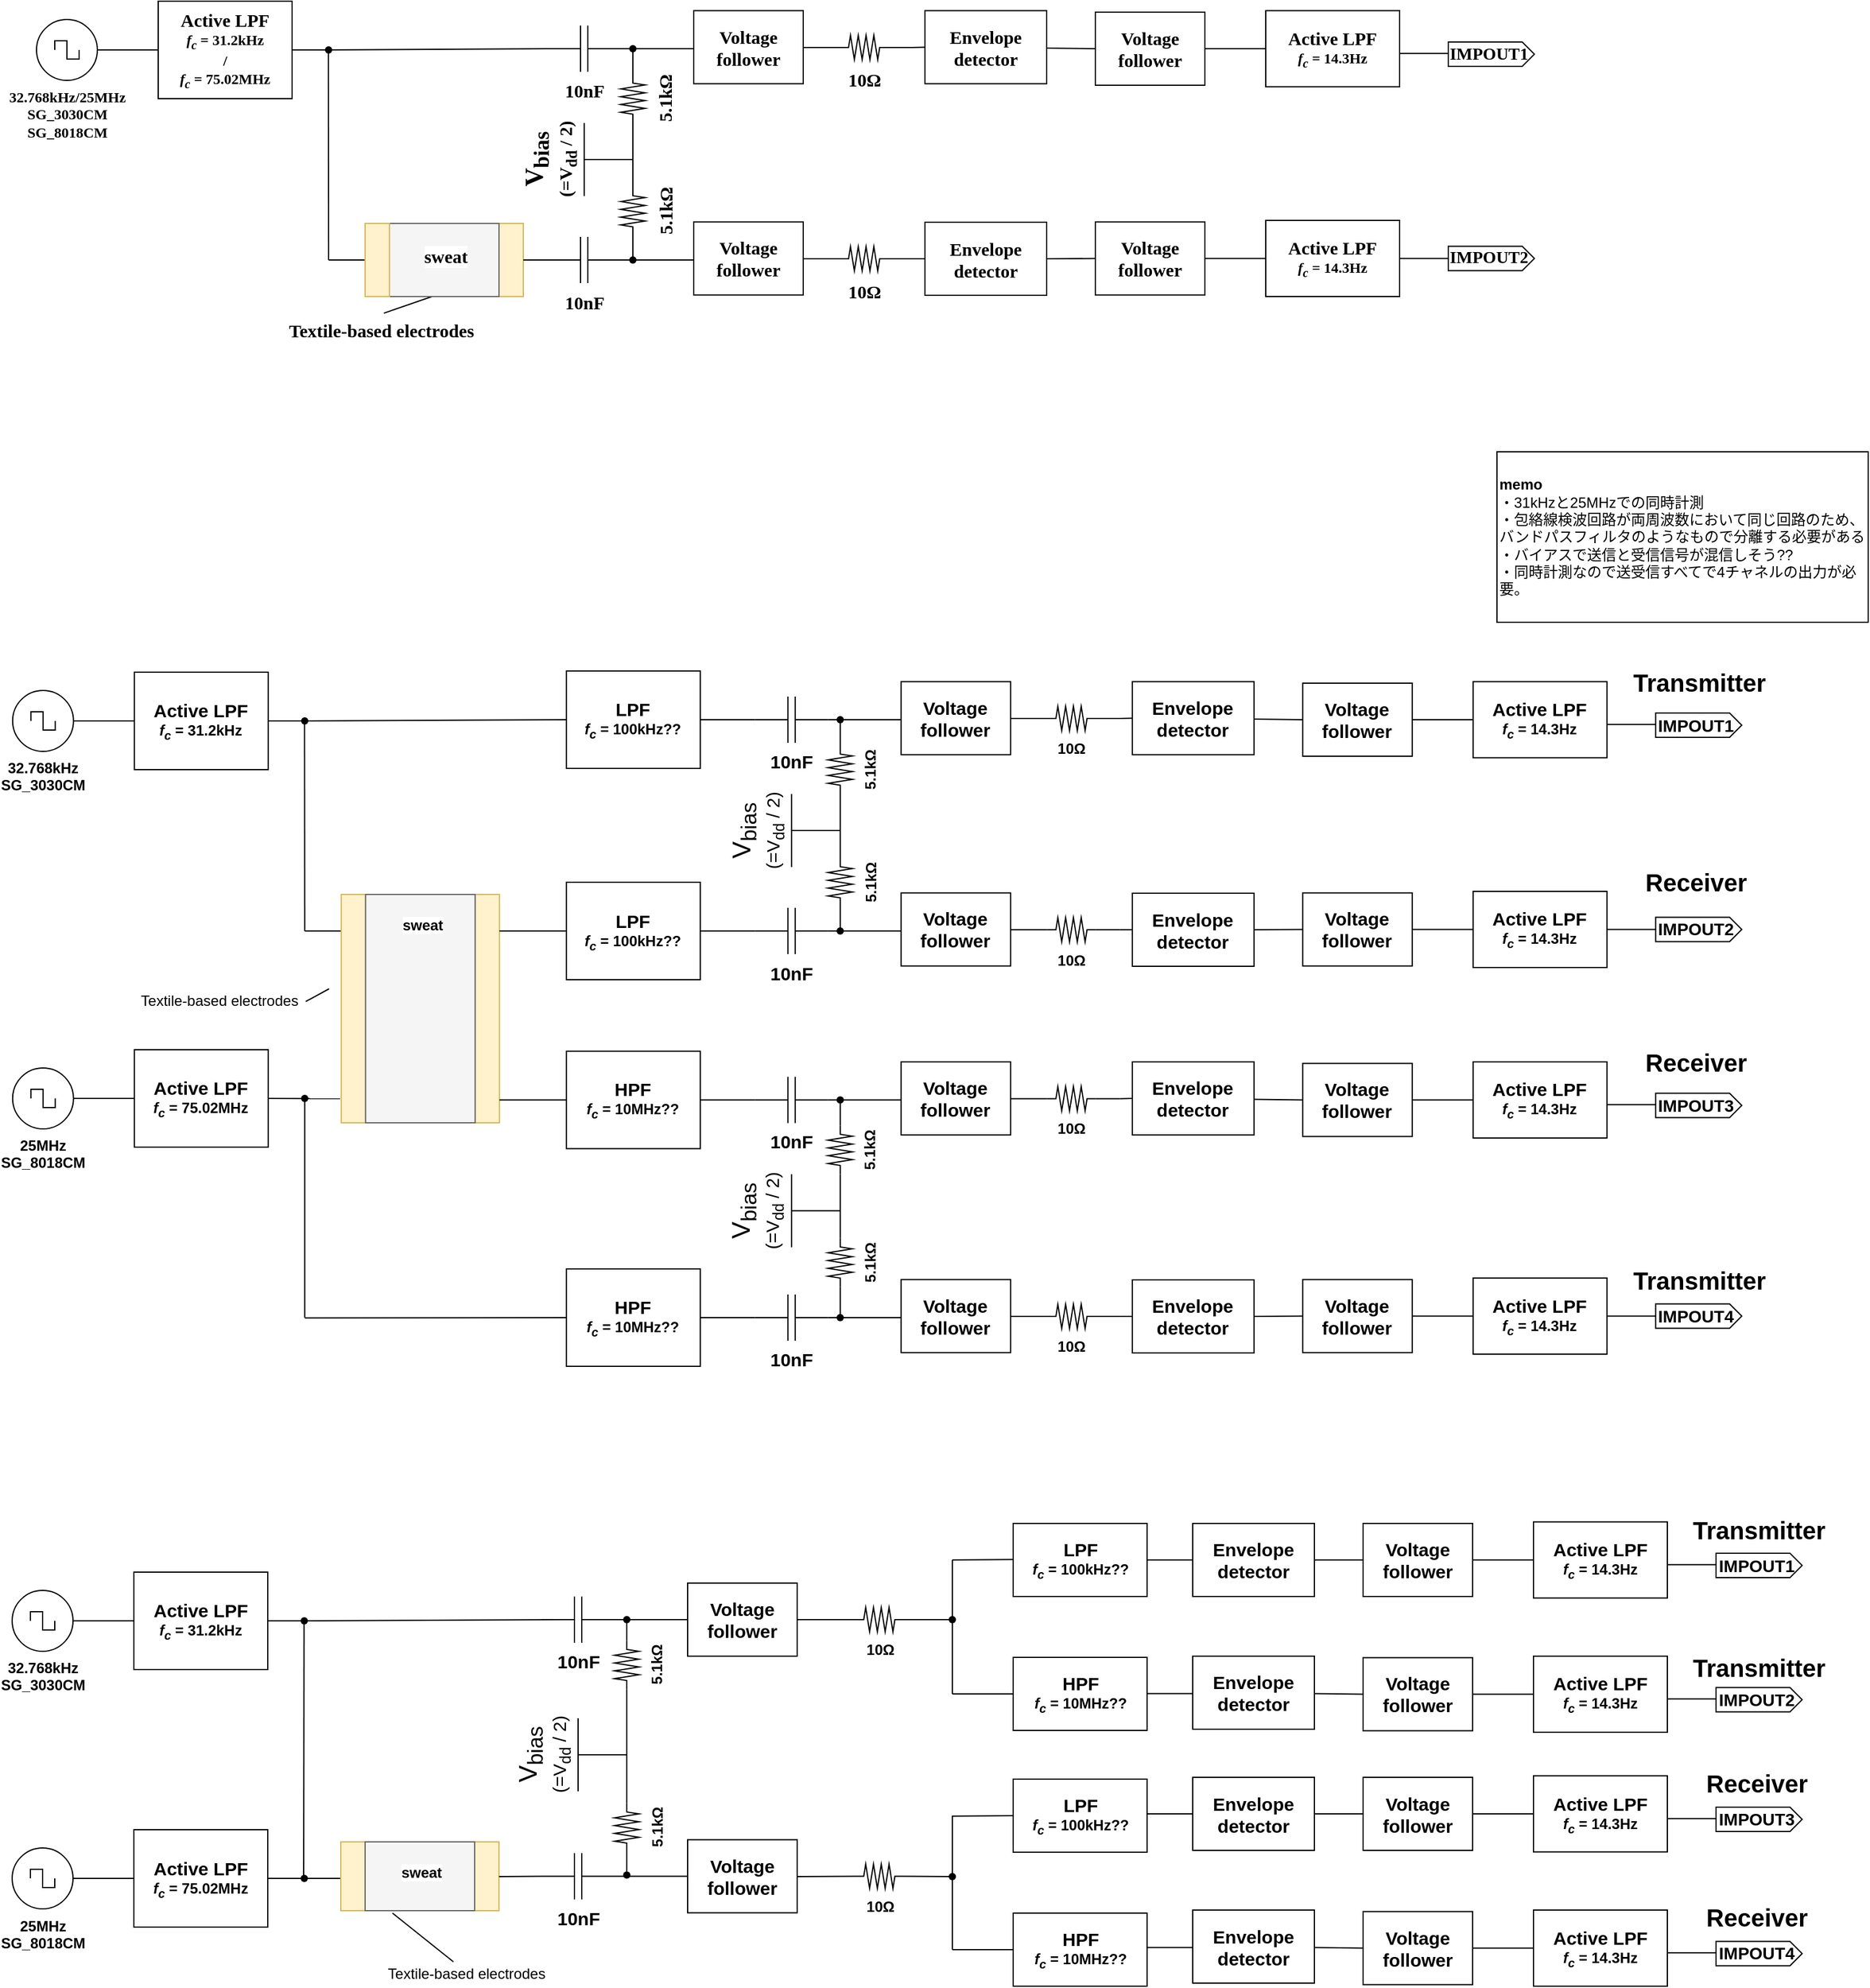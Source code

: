 <mxfile version="20.2.3" type="github">
  <diagram id="anqt9Zf3QxN150gZl7nN" name="Page-1">
    <mxGraphModel dx="1614" dy="904" grid="1" gridSize="10" guides="1" tooltips="1" connect="1" arrows="1" fold="1" page="1" pageScale="1" pageWidth="1700" pageHeight="600" math="0" shadow="0">
      <root>
        <mxCell id="0" />
        <mxCell id="1" parent="0" />
        <mxCell id="CNNBCrnFb_RWiXShZdrg-2" value="&lt;div&gt;&lt;font face=&quot;Times New Roman&quot;&gt;&lt;b&gt;32.768kHz/25MHz&lt;br&gt;&lt;/b&gt;&lt;/font&gt;&lt;/div&gt;&lt;div&gt;&lt;font face=&quot;Times New Roman&quot;&gt;&lt;b&gt;SG_3030CM&lt;/b&gt;&lt;/font&gt;&lt;/div&gt;&lt;div&gt;&lt;font face=&quot;Times New Roman&quot;&gt;&lt;b&gt;SG_8018CM&lt;/b&gt;&lt;/font&gt;&lt;/div&gt;" style="pointerEvents=1;verticalLabelPosition=bottom;shadow=0;dashed=0;align=center;html=1;verticalAlign=top;shape=mxgraph.electrical.signal_sources.source;aspect=fixed;points=[[0.5,0,0],[1,0.5,0],[0.5,1,0],[0,0.5,0]];elSignalType=square;" parent="1" vertex="1">
          <mxGeometry x="140" y="85" width="50" height="50" as="geometry" />
        </mxCell>
        <mxCell id="CNNBCrnFb_RWiXShZdrg-3" value="&lt;div&gt;&lt;font size=&quot;1&quot; face=&quot;Times New Roman&quot;&gt;&lt;b style=&quot;font-size: 15px&quot;&gt;Active LPF&lt;/b&gt;&lt;/font&gt;&lt;/div&gt;&lt;div&gt;&lt;font face=&quot;Times New Roman&quot;&gt;&lt;b&gt;&lt;i&gt;f&lt;sub&gt;c&lt;/sub&gt;&lt;/i&gt; = 31.2kHz&lt;/b&gt;&lt;/font&gt;&lt;/div&gt;&lt;div&gt;&lt;font face=&quot;Times New Roman&quot;&gt;&lt;b&gt;/&lt;/b&gt;&lt;/font&gt;&lt;/div&gt;&lt;div&gt;&lt;font face=&quot;Times New Roman&quot;&gt;&lt;b&gt;&lt;i&gt;f&lt;sub&gt;c&lt;/sub&gt;&lt;/i&gt; = 75.02MHz&lt;/b&gt;&lt;/font&gt;&lt;/div&gt;" style="whiteSpace=wrap;html=1;" parent="1" vertex="1">
          <mxGeometry x="240" y="70" width="110" height="80" as="geometry" />
        </mxCell>
        <mxCell id="CNNBCrnFb_RWiXShZdrg-4" value="" style="endArrow=none;html=1;rounded=0;fontSize=15;exitX=1;exitY=0.5;exitDx=0;exitDy=0;exitPerimeter=0;" parent="1" source="CNNBCrnFb_RWiXShZdrg-2" target="CNNBCrnFb_RWiXShZdrg-3" edge="1">
          <mxGeometry width="50" height="50" relative="1" as="geometry">
            <mxPoint x="540" y="322.5" as="sourcePoint" />
            <mxPoint x="590" y="272.5" as="targetPoint" />
          </mxGeometry>
        </mxCell>
        <mxCell id="CNNBCrnFb_RWiXShZdrg-5" value="" style="endArrow=none;html=1;rounded=0;fontSize=15;exitDx=0;exitDy=0;exitPerimeter=0;startArrow=none;entryX=0;entryY=0.5;entryDx=0;entryDy=0;entryPerimeter=0;" parent="1" source="CNNBCrnFb_RWiXShZdrg-7" target="CNNBCrnFb_RWiXShZdrg-12" edge="1">
          <mxGeometry width="50" height="50" relative="1" as="geometry">
            <mxPoint x="320" y="108.82" as="sourcePoint" />
            <mxPoint x="500" y="110.5" as="targetPoint" />
          </mxGeometry>
        </mxCell>
        <mxCell id="CNNBCrnFb_RWiXShZdrg-6" value="" style="endArrow=none;html=1;rounded=0;fontSize=15;" parent="1" edge="1">
          <mxGeometry width="50" height="50" relative="1" as="geometry">
            <mxPoint x="380" y="282.5" as="sourcePoint" />
            <mxPoint x="379.83" y="110" as="targetPoint" />
          </mxGeometry>
        </mxCell>
        <mxCell id="CNNBCrnFb_RWiXShZdrg-7" value="" style="shape=waypoint;sketch=0;fillStyle=solid;size=6;pointerEvents=1;points=[];fillColor=none;resizable=0;rotatable=0;perimeter=centerPerimeter;snapToPoint=1;fontSize=15;" parent="1" vertex="1">
          <mxGeometry x="360" y="90" width="40" height="40" as="geometry" />
        </mxCell>
        <mxCell id="CNNBCrnFb_RWiXShZdrg-8" value="" style="endArrow=none;html=1;rounded=0;fontSize=15;exitDx=0;exitDy=0;startArrow=none;exitX=1;exitY=0.5;" parent="1" source="CNNBCrnFb_RWiXShZdrg-3" target="CNNBCrnFb_RWiXShZdrg-7" edge="1">
          <mxGeometry width="50" height="50" relative="1" as="geometry">
            <mxPoint x="390" y="120" as="sourcePoint" />
            <mxPoint x="460" y="120" as="targetPoint" />
          </mxGeometry>
        </mxCell>
        <mxCell id="CNNBCrnFb_RWiXShZdrg-10" value="" style="whiteSpace=wrap;html=1;fontSize=15;fillColor=#fff2cc;strokeColor=#d6b656;" parent="1" vertex="1">
          <mxGeometry x="520" y="252.5" width="20" height="60" as="geometry" />
        </mxCell>
        <mxCell id="CNNBCrnFb_RWiXShZdrg-11" value="" style="endArrow=none;html=1;rounded=0;fontSize=15;entryX=0;entryY=0.5;entryDx=0;entryDy=0;startArrow=none;" parent="1" edge="1">
          <mxGeometry width="50" height="50" relative="1" as="geometry">
            <mxPoint x="380" y="282.5" as="sourcePoint" />
            <mxPoint x="410" y="282.5" as="targetPoint" />
          </mxGeometry>
        </mxCell>
        <mxCell id="CNNBCrnFb_RWiXShZdrg-12" value="&lt;font face=&quot;Times New Roman&quot;&gt;&lt;b&gt;10nF&lt;/b&gt;&lt;/font&gt;" style="pointerEvents=1;verticalLabelPosition=bottom;shadow=0;dashed=0;align=center;html=1;verticalAlign=top;shape=mxgraph.electrical.capacitors.capacitor_1;fontSize=15;" parent="1" vertex="1">
          <mxGeometry x="560" y="90" width="60" height="38" as="geometry" />
        </mxCell>
        <mxCell id="CNNBCrnFb_RWiXShZdrg-13" value="&lt;font face=&quot;Times New Roman&quot;&gt;&lt;b&gt;10nF&lt;/b&gt;&lt;/font&gt;" style="pointerEvents=1;verticalLabelPosition=bottom;shadow=0;dashed=0;align=center;html=1;verticalAlign=top;shape=mxgraph.electrical.capacitors.capacitor_1;fontSize=15;" parent="1" vertex="1">
          <mxGeometry x="560" y="263.5" width="60" height="38" as="geometry" />
        </mxCell>
        <mxCell id="CNNBCrnFb_RWiXShZdrg-14" value="" style="endArrow=none;html=1;rounded=0;fontSize=15;exitDx=0;exitDy=0;startArrow=none;entryX=0;entryY=0.5;entryDx=0;entryDy=0;entryPerimeter=0;exitX=1;exitY=0.5;" parent="1" source="CNNBCrnFb_RWiXShZdrg-10" target="CNNBCrnFb_RWiXShZdrg-13" edge="1">
          <mxGeometry width="50" height="50" relative="1" as="geometry">
            <mxPoint x="390" y="120" as="sourcePoint" />
            <mxPoint x="610" y="121" as="targetPoint" />
          </mxGeometry>
        </mxCell>
        <mxCell id="CNNBCrnFb_RWiXShZdrg-15" value="" style="endArrow=classic;html=1;rounded=0;fontSize=24;exitX=1;exitY=0.5;exitDx=0;exitDy=0;" parent="1" edge="1">
          <mxGeometry width="50" height="50" relative="1" as="geometry">
            <mxPoint x="430" y="282.5" as="sourcePoint" />
            <mxPoint x="450" y="282.5" as="targetPoint" />
          </mxGeometry>
        </mxCell>
        <mxCell id="CNNBCrnFb_RWiXShZdrg-16" value="" style="endArrow=classic;html=1;rounded=0;fontSize=24;entryX=0;entryY=0.5;entryDx=0;entryDy=0;" parent="1" target="CNNBCrnFb_RWiXShZdrg-10" edge="1">
          <mxGeometry width="50" height="50" relative="1" as="geometry">
            <mxPoint x="500" y="282.5" as="sourcePoint" />
            <mxPoint x="460" y="292.5" as="targetPoint" />
          </mxGeometry>
        </mxCell>
        <mxCell id="CNNBCrnFb_RWiXShZdrg-17" value="" style="endArrow=none;html=1;rounded=0;fontSize=15;exitDx=0;exitDy=0;exitPerimeter=0;startArrow=none;entryX=0;entryY=0.5;entryDx=0;entryDy=0;" parent="1" source="CNNBCrnFb_RWiXShZdrg-23" edge="1">
          <mxGeometry width="50" height="50" relative="1" as="geometry">
            <mxPoint x="390" y="120" as="sourcePoint" />
            <mxPoint x="680" y="109" as="targetPoint" />
          </mxGeometry>
        </mxCell>
        <mxCell id="CNNBCrnFb_RWiXShZdrg-18" value="" style="endArrow=none;html=1;rounded=0;fontSize=15;startArrow=none;entryX=0;entryY=0.5;entryDx=0;entryDy=0;" parent="1" source="CNNBCrnFb_RWiXShZdrg-25" edge="1">
          <mxGeometry width="50" height="50" relative="1" as="geometry">
            <mxPoint x="620" y="282.21" as="sourcePoint" />
            <mxPoint x="680" y="282.5" as="targetPoint" />
          </mxGeometry>
        </mxCell>
        <mxCell id="CNNBCrnFb_RWiXShZdrg-19" value="&lt;div style=&quot;font-size: 21px&quot;&gt;&lt;b&gt;&lt;font face=&quot;Times New Roman&quot;&gt;V&lt;sub&gt;bias&lt;/sub&gt;&lt;/font&gt;&lt;/b&gt;&lt;/div&gt;&lt;div style=&quot;font-size: 15px&quot;&gt;&lt;b&gt;&lt;font face=&quot;Times New Roman&quot;&gt;(=V&lt;sub&gt;dd&lt;/sub&gt; / 2)&lt;br&gt;&lt;/font&gt;&lt;/b&gt;&lt;/div&gt;" style="verticalLabelPosition=top;verticalAlign=bottom;shape=mxgraph.electrical.signal_sources.vdd;shadow=0;dashed=0;align=center;strokeWidth=1;fontSize=24;html=1;flipV=1;rotation=-90;" parent="1" vertex="1">
          <mxGeometry x="580" y="180" width="60" height="40" as="geometry" />
        </mxCell>
        <mxCell id="CNNBCrnFb_RWiXShZdrg-20" value="&lt;div style=&quot;font-size: 15px;&quot;&gt;&lt;font style=&quot;font-size: 15px;&quot; face=&quot;Times New Roman&quot;&gt;&lt;b&gt;5.1kΩ&lt;/b&gt;&lt;/font&gt;&lt;/div&gt;" style="pointerEvents=1;verticalLabelPosition=bottom;shadow=0;dashed=0;align=center;html=1;verticalAlign=top;shape=mxgraph.electrical.resistors.resistor_2;rotation=-90;labelPosition=center;direction=west;spacing=3;spacingTop=0;spacingLeft=0;" parent="1" vertex="1">
          <mxGeometry x="610" y="140" width="40" height="20" as="geometry" />
        </mxCell>
        <mxCell id="CNNBCrnFb_RWiXShZdrg-21" value="&lt;div style=&quot;font-size: 15px;&quot;&gt;&lt;font style=&quot;font-size: 15px;&quot; face=&quot;Times New Roman&quot;&gt;&lt;b&gt;5.1kΩ&lt;/b&gt;&lt;/font&gt;&lt;/div&gt;" style="pointerEvents=1;verticalLabelPosition=bottom;shadow=0;dashed=0;align=center;html=1;verticalAlign=top;shape=mxgraph.electrical.resistors.resistor_2;rotation=-90;labelPosition=center;direction=west;spacing=3;spacingTop=0;spacingLeft=0;" parent="1" vertex="1">
          <mxGeometry x="610" y="232.5" width="40" height="20" as="geometry" />
        </mxCell>
        <mxCell id="CNNBCrnFb_RWiXShZdrg-22" value="" style="endArrow=none;html=1;rounded=0;fontSize=15;exitDx=0;exitDy=0;exitPerimeter=0;startArrow=none;entryX=0.563;entryY=0.505;entryDx=0;entryDy=0;exitX=0;exitY=0.5;entryPerimeter=0;" parent="1" source="CNNBCrnFb_RWiXShZdrg-20" target="CNNBCrnFb_RWiXShZdrg-23" edge="1">
          <mxGeometry width="50" height="50" relative="1" as="geometry">
            <mxPoint x="630" y="119.0" as="sourcePoint" />
            <mxPoint x="690" y="119.0" as="targetPoint" />
          </mxGeometry>
        </mxCell>
        <mxCell id="CNNBCrnFb_RWiXShZdrg-23" value="" style="shape=waypoint;sketch=0;fillStyle=solid;size=6;pointerEvents=1;points=[];fillColor=none;resizable=0;rotatable=0;perimeter=centerPerimeter;snapToPoint=1;fontSize=21;" parent="1" vertex="1">
          <mxGeometry x="610" y="89" width="40" height="40" as="geometry" />
        </mxCell>
        <mxCell id="CNNBCrnFb_RWiXShZdrg-24" value="" style="endArrow=none;html=1;rounded=0;fontSize=15;exitDx=0;exitDy=0;exitPerimeter=0;startArrow=none;entryDx=0;entryDy=0;exitX=1;exitY=0.5;" parent="1" source="CNNBCrnFb_RWiXShZdrg-12" target="CNNBCrnFb_RWiXShZdrg-23" edge="1">
          <mxGeometry width="50" height="50" relative="1" as="geometry">
            <mxPoint x="620" y="109.0" as="sourcePoint" />
            <mxPoint x="680" y="109.0" as="targetPoint" />
          </mxGeometry>
        </mxCell>
        <mxCell id="CNNBCrnFb_RWiXShZdrg-25" value="" style="shape=waypoint;sketch=0;fillStyle=solid;size=6;pointerEvents=1;points=[];fillColor=none;resizable=0;rotatable=0;perimeter=centerPerimeter;snapToPoint=1;fontSize=21;" parent="1" vertex="1">
          <mxGeometry x="610" y="262.5" width="40" height="40" as="geometry" />
        </mxCell>
        <mxCell id="CNNBCrnFb_RWiXShZdrg-26" value="" style="endArrow=none;html=1;rounded=0;fontSize=15;startArrow=none;entryDx=0;entryDy=0;" parent="1" source="CNNBCrnFb_RWiXShZdrg-13" target="CNNBCrnFb_RWiXShZdrg-25" edge="1">
          <mxGeometry width="50" height="50" relative="1" as="geometry">
            <mxPoint x="620" y="282.5" as="sourcePoint" />
            <mxPoint x="680" y="282.5" as="targetPoint" />
          </mxGeometry>
        </mxCell>
        <mxCell id="CNNBCrnFb_RWiXShZdrg-27" value="" style="endArrow=none;html=1;rounded=0;fontSize=15;exitDx=0;exitDy=0;exitPerimeter=0;startArrow=none;entryX=1;entryY=0.5;entryDx=0;entryDy=0;exitX=0;exitY=0.5;entryPerimeter=0;" parent="1" source="CNNBCrnFb_RWiXShZdrg-21" target="CNNBCrnFb_RWiXShZdrg-20" edge="1">
          <mxGeometry width="50" height="50" relative="1" as="geometry">
            <mxPoint x="649.71" y="210.5" as="sourcePoint" />
            <mxPoint x="649.71" y="189.5" as="targetPoint" />
          </mxGeometry>
        </mxCell>
        <mxCell id="CNNBCrnFb_RWiXShZdrg-28" value="" style="endArrow=none;html=1;rounded=0;fontSize=15;startArrow=none;entryX=1;entryY=0.5;entryDx=0;entryDy=0;entryPerimeter=0;" parent="1" source="CNNBCrnFb_RWiXShZdrg-25" target="CNNBCrnFb_RWiXShZdrg-21" edge="1">
          <mxGeometry width="50" height="50" relative="1" as="geometry">
            <mxPoint x="640" y="232.5" as="sourcePoint" />
            <mxPoint x="640" y="180" as="targetPoint" />
          </mxGeometry>
        </mxCell>
        <mxCell id="CNNBCrnFb_RWiXShZdrg-29" value="&lt;h1 id=&quot;firstHeading&quot; class=&quot;firstHeading mw-first-heading&quot; style=&quot;font-size: 15px&quot;&gt;&lt;font style=&quot;font-size: 15px&quot; face=&quot;Times New Roman&quot;&gt;Envelope detector&lt;/font&gt;&lt;/h1&gt;" style="whiteSpace=wrap;html=1;fontSize=20;" parent="1" vertex="1">
          <mxGeometry x="870" y="77.75" width="100" height="60" as="geometry" />
        </mxCell>
        <mxCell id="CNNBCrnFb_RWiXShZdrg-30" value="&lt;h1 id=&quot;firstHeading&quot; class=&quot;firstHeading mw-first-heading&quot; style=&quot;font-size: 15px&quot;&gt;&lt;font style=&quot;font-size: 15px&quot; face=&quot;Times New Roman&quot;&gt;Envelope detector&lt;/font&gt;&lt;/h1&gt;" style="whiteSpace=wrap;html=1;fontSize=20;" parent="1" vertex="1">
          <mxGeometry x="870" y="251.5" width="100" height="60" as="geometry" />
        </mxCell>
        <mxCell id="CNNBCrnFb_RWiXShZdrg-31" value="&lt;div style=&quot;font-size: 15px;&quot;&gt;&lt;font style=&quot;font-size: 15px;&quot; face=&quot;Times New Roman&quot;&gt;&lt;b&gt;10Ω&lt;/b&gt;&lt;/font&gt;&lt;/div&gt;" style="pointerEvents=1;verticalLabelPosition=bottom;shadow=0;dashed=0;align=center;html=1;verticalAlign=top;shape=mxgraph.electrical.resistors.resistor_2;rotation=0;labelPosition=center;direction=west;spacing=3;spacingTop=0;spacingLeft=0;" parent="1" vertex="1">
          <mxGeometry x="800" y="98" width="40" height="20" as="geometry" />
        </mxCell>
        <mxCell id="CNNBCrnFb_RWiXShZdrg-33" value="" style="endArrow=none;html=1;rounded=0;fontSize=15;exitDx=0;exitDy=0;startArrow=none;exitX=1;exitY=0.5;entryX=1;entryY=0.5;entryDx=0;entryDy=0;entryPerimeter=0;" parent="1" target="CNNBCrnFb_RWiXShZdrg-31" edge="1">
          <mxGeometry width="50" height="50" relative="1" as="geometry">
            <mxPoint x="770" y="108" as="sourcePoint" />
            <mxPoint x="970" y="189.58" as="targetPoint" />
          </mxGeometry>
        </mxCell>
        <mxCell id="CNNBCrnFb_RWiXShZdrg-34" value="" style="endArrow=none;html=1;rounded=0;fontSize=15;exitDx=0;exitDy=0;startArrow=none;exitX=0;exitY=0.5;entryX=0;entryY=0.5;entryDx=0;entryDy=0;entryPerimeter=0;exitPerimeter=0;" parent="1" source="CNNBCrnFb_RWiXShZdrg-31" edge="1">
          <mxGeometry width="50" height="50" relative="1" as="geometry">
            <mxPoint x="780" y="118" as="sourcePoint" />
            <mxPoint x="860" y="108" as="targetPoint" />
          </mxGeometry>
        </mxCell>
        <mxCell id="CNNBCrnFb_RWiXShZdrg-35" value="" style="endArrow=none;html=1;rounded=0;fontSize=15;exitDx=0;exitDy=0;startArrow=none;exitX=1;exitY=0.5;entryX=0;entryY=0.5;entryDx=0;entryDy=0;exitPerimeter=0;" parent="1" target="CNNBCrnFb_RWiXShZdrg-29" edge="1">
          <mxGeometry width="50" height="50" relative="1" as="geometry">
            <mxPoint x="860" y="108" as="sourcePoint" />
            <mxPoint x="880" y="135" as="targetPoint" />
          </mxGeometry>
        </mxCell>
        <mxCell id="CNNBCrnFb_RWiXShZdrg-36" value="&lt;div style=&quot;font-size: 15px;&quot;&gt;&lt;font style=&quot;font-size: 15px;&quot; face=&quot;Times New Roman&quot;&gt;&lt;b&gt;10Ω&lt;/b&gt;&lt;/font&gt;&lt;/div&gt;" style="pointerEvents=1;verticalLabelPosition=bottom;shadow=0;dashed=0;align=center;html=1;verticalAlign=top;shape=mxgraph.electrical.resistors.resistor_2;rotation=0;labelPosition=center;direction=west;spacing=3;spacingTop=0;spacingLeft=0;" parent="1" vertex="1">
          <mxGeometry x="800" y="271.5" width="40" height="20" as="geometry" />
        </mxCell>
        <mxCell id="CNNBCrnFb_RWiXShZdrg-38" value="" style="endArrow=none;html=1;rounded=0;fontSize=15;exitDx=0;exitDy=0;startArrow=none;exitX=1;exitY=0.5;entryX=1;entryY=0.5;entryDx=0;entryDy=0;entryPerimeter=0;" parent="1" target="CNNBCrnFb_RWiXShZdrg-36" edge="1">
          <mxGeometry width="50" height="50" relative="1" as="geometry">
            <mxPoint x="770" y="281.5" as="sourcePoint" />
            <mxPoint x="970" y="363.08" as="targetPoint" />
          </mxGeometry>
        </mxCell>
        <mxCell id="CNNBCrnFb_RWiXShZdrg-39" value="" style="endArrow=none;html=1;rounded=0;fontSize=15;exitDx=0;exitDy=0;startArrow=none;exitX=0;exitY=0.5;entryX=0;entryY=0.5;entryDx=0;entryDy=0;entryPerimeter=0;exitPerimeter=0;" parent="1" source="CNNBCrnFb_RWiXShZdrg-36" edge="1">
          <mxGeometry width="50" height="50" relative="1" as="geometry">
            <mxPoint x="780" y="291.5" as="sourcePoint" />
            <mxPoint x="860" y="281.5" as="targetPoint" />
          </mxGeometry>
        </mxCell>
        <mxCell id="CNNBCrnFb_RWiXShZdrg-40" value="&lt;div&gt;&lt;font face=&quot;Times New Roman&quot;&gt;&lt;b&gt;Voltage &lt;br&gt;&lt;/b&gt;&lt;/font&gt;&lt;/div&gt;&lt;div&gt;&lt;font face=&quot;Times New Roman&quot;&gt;&lt;b&gt;follower&lt;/b&gt;&lt;/font&gt;&lt;/div&gt;" style="whiteSpace=wrap;html=1;fontSize=15;" parent="1" vertex="1">
          <mxGeometry x="1010" y="79" width="90" height="60" as="geometry" />
        </mxCell>
        <mxCell id="CNNBCrnFb_RWiXShZdrg-41" value="&lt;div&gt;&lt;font face=&quot;Times New Roman&quot;&gt;&lt;b&gt;Voltage &lt;br&gt;&lt;/b&gt;&lt;/font&gt;&lt;/div&gt;&lt;div&gt;&lt;font face=&quot;Times New Roman&quot;&gt;&lt;b&gt;follower&lt;/b&gt;&lt;/font&gt;&lt;/div&gt;" style="whiteSpace=wrap;html=1;fontSize=15;" parent="1" vertex="1">
          <mxGeometry x="1010" y="251.25" width="90" height="60" as="geometry" />
        </mxCell>
        <mxCell id="CNNBCrnFb_RWiXShZdrg-42" value="&lt;div&gt;&lt;font size=&quot;1&quot; face=&quot;Times New Roman&quot;&gt;&lt;b style=&quot;font-size: 15px&quot;&gt;Active LPF&lt;/b&gt;&lt;/font&gt;&lt;/div&gt;&lt;div&gt;&lt;font face=&quot;Times New Roman&quot;&gt;&lt;b&gt;&lt;i&gt;f&lt;sub&gt;c&lt;/sub&gt;&lt;/i&gt; = 14.3Hz&lt;br&gt;&lt;/b&gt;&lt;/font&gt;&lt;/div&gt;" style="whiteSpace=wrap;html=1;" parent="1" vertex="1">
          <mxGeometry x="1150" y="77.75" width="110" height="62.5" as="geometry" />
        </mxCell>
        <mxCell id="CNNBCrnFb_RWiXShZdrg-43" value="&lt;div&gt;&lt;font size=&quot;1&quot; face=&quot;Times New Roman&quot;&gt;&lt;b style=&quot;font-size: 15px&quot;&gt;Active LPF&lt;/b&gt;&lt;/font&gt;&lt;/div&gt;&lt;div&gt;&lt;font face=&quot;Times New Roman&quot;&gt;&lt;b&gt;&lt;i&gt;f&lt;sub&gt;c&lt;/sub&gt;&lt;/i&gt; = 14.3Hz&lt;br&gt;&lt;/b&gt;&lt;/font&gt;&lt;/div&gt;" style="whiteSpace=wrap;html=1;" parent="1" vertex="1">
          <mxGeometry x="1150" y="250" width="110" height="62.5" as="geometry" />
        </mxCell>
        <mxCell id="CNNBCrnFb_RWiXShZdrg-44" value="&lt;font style=&quot;font-size: 14px&quot; face=&quot;Times New Roman&quot;&gt;&lt;b&gt;IMPOUT1&lt;/b&gt;&lt;/font&gt;" style="shape=mxgraph.arrows2.arrow;verticalLabelPosition=middle;shadow=0;dashed=0;align=center;html=1;verticalAlign=middle;strokeWidth=1;dy=0;dx=10;notch=0;fontSize=7;labelPosition=center;spacingLeft=-5;" parent="1" vertex="1">
          <mxGeometry x="1300" y="103.5" width="70.75" height="20" as="geometry" />
        </mxCell>
        <mxCell id="CNNBCrnFb_RWiXShZdrg-45" value="&lt;font style=&quot;font-size: 14px&quot; face=&quot;Times New Roman&quot;&gt;&lt;b&gt;IMPOUT2&lt;/b&gt;&lt;/font&gt;" style="shape=mxgraph.arrows2.arrow;verticalLabelPosition=middle;shadow=0;dashed=0;align=center;html=1;verticalAlign=middle;strokeWidth=1;dy=0;dx=10;notch=0;fontSize=7;labelPosition=center;spacingLeft=-5;" parent="1" vertex="1">
          <mxGeometry x="1300" y="271.25" width="70.75" height="20" as="geometry" />
        </mxCell>
        <mxCell id="CNNBCrnFb_RWiXShZdrg-46" value="" style="endArrow=none;html=1;rounded=0;fontSize=20;entryX=0;entryY=0.5;entryDx=0;entryDy=0;entryPerimeter=0;exitX=1;exitY=0.5;exitDx=0;exitDy=0;" parent="1" source="CNNBCrnFb_RWiXShZdrg-43" target="CNNBCrnFb_RWiXShZdrg-45" edge="1">
          <mxGeometry width="50" height="50" relative="1" as="geometry">
            <mxPoint x="1280" y="383.5" as="sourcePoint" />
            <mxPoint x="1330" y="333.5" as="targetPoint" />
          </mxGeometry>
        </mxCell>
        <mxCell id="CNNBCrnFb_RWiXShZdrg-47" value="" style="endArrow=none;html=1;rounded=0;fontSize=20;entryX=0;entryY=0.5;entryDx=0;entryDy=0;entryPerimeter=0;exitX=1;exitY=0.5;exitDx=0;exitDy=0;" parent="1" edge="1">
          <mxGeometry width="50" height="50" relative="1" as="geometry">
            <mxPoint x="1260" y="112.85" as="sourcePoint" />
            <mxPoint x="1300" y="112.85" as="targetPoint" />
          </mxGeometry>
        </mxCell>
        <mxCell id="CNNBCrnFb_RWiXShZdrg-48" value="" style="endArrow=none;html=1;rounded=0;fontSize=20;entryX=0;entryY=0.5;entryDx=0;entryDy=0;exitX=1;exitY=0.5;exitDx=0;exitDy=0;" parent="1" source="CNNBCrnFb_RWiXShZdrg-40" target="CNNBCrnFb_RWiXShZdrg-42" edge="1">
          <mxGeometry width="50" height="50" relative="1" as="geometry">
            <mxPoint x="1090" y="222.5" as="sourcePoint" />
            <mxPoint x="1350" y="121.85" as="targetPoint" />
          </mxGeometry>
        </mxCell>
        <mxCell id="CNNBCrnFb_RWiXShZdrg-49" value="" style="endArrow=none;html=1;rounded=0;fontSize=20;entryX=0;entryY=0.5;entryDx=0;entryDy=0;" parent="1" source="CNNBCrnFb_RWiXShZdrg-29" target="CNNBCrnFb_RWiXShZdrg-40" edge="1">
          <mxGeometry width="50" height="50" relative="1" as="geometry">
            <mxPoint x="1160" y="118" as="sourcePoint" />
            <mxPoint x="1190" y="118" as="targetPoint" />
          </mxGeometry>
        </mxCell>
        <mxCell id="CNNBCrnFb_RWiXShZdrg-50" value="" style="endArrow=none;html=1;rounded=0;fontSize=20;entryX=0;entryY=0.5;entryDx=0;entryDy=0;exitX=1;exitY=0.5;exitDx=0;exitDy=0;" parent="1" source="CNNBCrnFb_RWiXShZdrg-30" target="CNNBCrnFb_RWiXShZdrg-41" edge="1">
          <mxGeometry width="50" height="50" relative="1" as="geometry">
            <mxPoint x="1000" y="117.9" as="sourcePoint" />
            <mxPoint x="1040" y="118" as="targetPoint" />
          </mxGeometry>
        </mxCell>
        <mxCell id="CNNBCrnFb_RWiXShZdrg-51" value="" style="endArrow=none;html=1;rounded=0;fontSize=20;entryX=0;entryY=0.5;entryDx=0;entryDy=0;exitX=1;exitY=0.5;exitDx=0;exitDy=0;" parent="1" source="CNNBCrnFb_RWiXShZdrg-41" target="CNNBCrnFb_RWiXShZdrg-43" edge="1">
          <mxGeometry width="50" height="50" relative="1" as="geometry">
            <mxPoint x="980" y="292.5" as="sourcePoint" />
            <mxPoint x="1020" y="292.5" as="targetPoint" />
          </mxGeometry>
        </mxCell>
        <mxCell id="CNNBCrnFb_RWiXShZdrg-52" value="" style="endArrow=none;html=1;rounded=0;fontSize=15;exitDx=0;exitDy=0;startArrow=none;exitX=1;exitY=0.5;entryX=0;entryY=0.5;entryDx=0;entryDy=0;exitPerimeter=0;" parent="1" target="CNNBCrnFb_RWiXShZdrg-30" edge="1">
          <mxGeometry width="50" height="50" relative="1" as="geometry">
            <mxPoint x="860" y="281.5" as="sourcePoint" />
            <mxPoint x="900" y="117.75" as="targetPoint" />
          </mxGeometry>
        </mxCell>
        <mxCell id="CNNBCrnFb_RWiXShZdrg-53" value="&lt;div&gt;&lt;font face=&quot;Times New Roman&quot;&gt;&lt;b&gt;Voltage &lt;br&gt;&lt;/b&gt;&lt;/font&gt;&lt;/div&gt;&lt;div&gt;&lt;font face=&quot;Times New Roman&quot;&gt;&lt;b&gt;follower&lt;/b&gt;&lt;/font&gt;&lt;/div&gt;" style="whiteSpace=wrap;html=1;fontSize=15;" parent="1" vertex="1">
          <mxGeometry x="680" y="251.25" width="90" height="60" as="geometry" />
        </mxCell>
        <mxCell id="CNNBCrnFb_RWiXShZdrg-54" value="&lt;div&gt;&lt;font face=&quot;Times New Roman&quot;&gt;&lt;b&gt;Voltage &lt;br&gt;&lt;/b&gt;&lt;/font&gt;&lt;/div&gt;&lt;div&gt;&lt;font face=&quot;Times New Roman&quot;&gt;&lt;b&gt;follower&lt;/b&gt;&lt;/font&gt;&lt;/div&gt;" style="whiteSpace=wrap;html=1;fontSize=15;" parent="1" vertex="1">
          <mxGeometry x="680" y="77.75" width="90" height="60" as="geometry" />
        </mxCell>
        <mxCell id="zh1uuCZdA9-5P3cuNeVg-3" value="" style="endArrow=none;html=1;rounded=0;entryX=0.5;entryY=1;entryDx=0;entryDy=0;exitX=0.516;exitY=0.039;exitDx=0;exitDy=0;exitPerimeter=0;" parent="1" source="zh1uuCZdA9-5P3cuNeVg-4" target="EhzRGvjUK19a2yTeorhR-2" edge="1">
          <mxGeometry width="50" height="50" relative="1" as="geometry">
            <mxPoint x="390" y="320" as="sourcePoint" />
            <mxPoint x="430" y="322.5" as="targetPoint" />
          </mxGeometry>
        </mxCell>
        <mxCell id="zh1uuCZdA9-5P3cuNeVg-4" value="&lt;div style=&quot;font-size: 15px;&quot;&gt;&lt;font style=&quot;font-size: 15px;&quot;&gt;&lt;b&gt;&lt;font style=&quot;font-size: 15px;&quot; face=&quot;Times New Roman&quot;&gt;Textile-based electrodes&lt;/font&gt;&lt;/b&gt;&lt;/font&gt;&lt;/div&gt;" style="text;html=1;align=center;verticalAlign=middle;resizable=0;points=[];autosize=1;strokeColor=none;fillColor=none;" parent="1" vertex="1">
          <mxGeometry x="332.5" y="325" width="180" height="30" as="geometry" />
        </mxCell>
        <mxCell id="EhzRGvjUK19a2yTeorhR-2" value="" style="whiteSpace=wrap;html=1;fontSize=15;fillColor=#f5f5f5;strokeColor=#666666;fontColor=#333333;" parent="1" vertex="1">
          <mxGeometry x="410" y="252.5" width="110" height="60" as="geometry" />
        </mxCell>
        <mxCell id="EhzRGvjUK19a2yTeorhR-3" value="" style="whiteSpace=wrap;html=1;fontSize=15;fillColor=#fff2cc;strokeColor=#d6b656;" parent="1" vertex="1">
          <mxGeometry x="410" y="252.5" width="20" height="60" as="geometry" />
        </mxCell>
        <mxCell id="EhzRGvjUK19a2yTeorhR-4" value="&lt;b&gt;&lt;font style=&quot;font-size: 15px;&quot; face=&quot;Times New Roman&quot;&gt;sweat&lt;/font&gt;&lt;/b&gt;" style="shape=image;html=1;verticalAlign=top;verticalLabelPosition=bottom;labelBackgroundColor=#ffffff;imageAspect=0;aspect=fixed;image=https://cdn1.iconfinder.com/data/icons/ionicons-sharp-vol-2/512/water-sharp-128.png" parent="1" vertex="1">
          <mxGeometry x="460" y="231" width="32.5" height="32.5" as="geometry" />
        </mxCell>
        <mxCell id="47fxbBr4y0LH6VdlZNcM-123" value="&lt;div&gt;&lt;b&gt;32.768kHz&lt;br&gt;&lt;/b&gt;&lt;/div&gt;&lt;div&gt;&lt;b&gt;SG_3030CM&lt;/b&gt;&lt;/div&gt;" style="pointerEvents=1;verticalLabelPosition=bottom;shadow=0;dashed=0;align=center;html=1;verticalAlign=top;shape=mxgraph.electrical.signal_sources.source;aspect=fixed;points=[[0.5,0,0],[1,0.5,0],[0.5,1,0],[0,0.5,0]];elSignalType=square;" parent="1" vertex="1">
          <mxGeometry x="120.38" y="636" width="50" height="50" as="geometry" />
        </mxCell>
        <mxCell id="47fxbBr4y0LH6VdlZNcM-124" value="&lt;div&gt;&lt;font size=&quot;1&quot;&gt;&lt;b style=&quot;font-size: 15px&quot;&gt;Active LPF&lt;/b&gt;&lt;/font&gt;&lt;/div&gt;&lt;div&gt;&lt;b&gt;&lt;i&gt;f&lt;sub&gt;c&lt;/sub&gt;&lt;/i&gt; = 31.2kHz&lt;/b&gt;&lt;/div&gt;" style="whiteSpace=wrap;html=1;" parent="1" vertex="1">
          <mxGeometry x="220.38" y="621" width="110" height="80" as="geometry" />
        </mxCell>
        <mxCell id="47fxbBr4y0LH6VdlZNcM-125" value="" style="endArrow=none;html=1;rounded=0;fontSize=15;exitX=1;exitY=0.5;exitDx=0;exitDy=0;exitPerimeter=0;" parent="1" source="47fxbBr4y0LH6VdlZNcM-123" target="47fxbBr4y0LH6VdlZNcM-124" edge="1">
          <mxGeometry width="50" height="50" relative="1" as="geometry">
            <mxPoint x="520.38" y="873.5" as="sourcePoint" />
            <mxPoint x="570.38" y="823.5" as="targetPoint" />
          </mxGeometry>
        </mxCell>
        <mxCell id="47fxbBr4y0LH6VdlZNcM-126" value="" style="endArrow=none;html=1;rounded=0;fontSize=15;exitDx=0;exitDy=0;exitPerimeter=0;startArrow=none;entryX=0;entryY=0.5;entryDx=0;entryDy=0;" parent="1" source="47fxbBr4y0LH6VdlZNcM-128" target="47fxbBr4y0LH6VdlZNcM-188" edge="1">
          <mxGeometry width="50" height="50" relative="1" as="geometry">
            <mxPoint x="300.38" y="659.82" as="sourcePoint" />
            <mxPoint x="520.38" y="660" as="targetPoint" />
          </mxGeometry>
        </mxCell>
        <mxCell id="47fxbBr4y0LH6VdlZNcM-127" value="" style="endArrow=none;html=1;rounded=0;fontSize=15;" parent="1" edge="1">
          <mxGeometry width="50" height="50" relative="1" as="geometry">
            <mxPoint x="360.38" y="833.5" as="sourcePoint" />
            <mxPoint x="360.21" y="661" as="targetPoint" />
          </mxGeometry>
        </mxCell>
        <mxCell id="47fxbBr4y0LH6VdlZNcM-128" value="" style="shape=waypoint;sketch=0;fillStyle=solid;size=6;pointerEvents=1;points=[];fillColor=none;resizable=0;rotatable=0;perimeter=centerPerimeter;snapToPoint=1;fontSize=15;" parent="1" vertex="1">
          <mxGeometry x="340.38" y="641" width="40" height="40" as="geometry" />
        </mxCell>
        <mxCell id="47fxbBr4y0LH6VdlZNcM-129" value="" style="endArrow=none;html=1;rounded=0;fontSize=15;exitDx=0;exitDy=0;startArrow=none;exitX=1;exitY=0.5;" parent="1" source="47fxbBr4y0LH6VdlZNcM-124" target="47fxbBr4y0LH6VdlZNcM-128" edge="1">
          <mxGeometry width="50" height="50" relative="1" as="geometry">
            <mxPoint x="370.38" y="671" as="sourcePoint" />
            <mxPoint x="440.38" y="671" as="targetPoint" />
          </mxGeometry>
        </mxCell>
        <mxCell id="47fxbBr4y0LH6VdlZNcM-130" value="" style="whiteSpace=wrap;html=1;fontSize=15;fillColor=#fff2cc;strokeColor=#d6b656;" parent="1" vertex="1">
          <mxGeometry x="500.38" y="803.5" width="20" height="187.5" as="geometry" />
        </mxCell>
        <mxCell id="47fxbBr4y0LH6VdlZNcM-131" value="" style="endArrow=none;html=1;rounded=0;fontSize=15;entryX=0;entryY=0.5;entryDx=0;entryDy=0;startArrow=none;" parent="1" edge="1">
          <mxGeometry width="50" height="50" relative="1" as="geometry">
            <mxPoint x="360.38" y="833.5" as="sourcePoint" />
            <mxPoint x="390.38" y="833.5" as="targetPoint" />
          </mxGeometry>
        </mxCell>
        <mxCell id="47fxbBr4y0LH6VdlZNcM-132" value="&lt;b&gt;10nF&lt;/b&gt;" style="pointerEvents=1;verticalLabelPosition=bottom;shadow=0;dashed=0;align=center;html=1;verticalAlign=top;shape=mxgraph.electrical.capacitors.capacitor_1;fontSize=15;" parent="1" vertex="1">
          <mxGeometry x="730.38" y="641" width="60" height="38" as="geometry" />
        </mxCell>
        <mxCell id="47fxbBr4y0LH6VdlZNcM-133" value="&lt;b&gt;10nF&lt;/b&gt;" style="pointerEvents=1;verticalLabelPosition=bottom;shadow=0;dashed=0;align=center;html=1;verticalAlign=top;shape=mxgraph.electrical.capacitors.capacitor_1;fontSize=15;" parent="1" vertex="1">
          <mxGeometry x="730.38" y="814.5" width="60" height="38" as="geometry" />
        </mxCell>
        <mxCell id="47fxbBr4y0LH6VdlZNcM-134" value="" style="endArrow=none;html=1;rounded=0;fontSize=15;startArrow=none;exitX=1;exitY=0.16;exitDx=0;exitDy=0;exitPerimeter=0;entryX=0;entryY=0.5;entryDx=0;entryDy=0;" parent="1" source="47fxbBr4y0LH6VdlZNcM-130" target="47fxbBr4y0LH6VdlZNcM-189" edge="1">
          <mxGeometry width="50" height="50" relative="1" as="geometry">
            <mxPoint x="510.38" y="781" as="sourcePoint" />
            <mxPoint x="540.38" y="834" as="targetPoint" />
          </mxGeometry>
        </mxCell>
        <mxCell id="47fxbBr4y0LH6VdlZNcM-135" value="" style="endArrow=classic;html=1;rounded=0;fontSize=24;exitX=1;exitY=0.5;exitDx=0;exitDy=0;" parent="1" edge="1">
          <mxGeometry width="50" height="50" relative="1" as="geometry">
            <mxPoint x="410.38" y="833.5" as="sourcePoint" />
            <mxPoint x="430.38" y="833.5" as="targetPoint" />
          </mxGeometry>
        </mxCell>
        <mxCell id="47fxbBr4y0LH6VdlZNcM-136" value="" style="endArrow=none;html=1;rounded=0;fontSize=15;exitDx=0;exitDy=0;exitPerimeter=0;startArrow=none;entryX=0;entryY=0.5;entryDx=0;entryDy=0;" parent="1" source="47fxbBr4y0LH6VdlZNcM-142" edge="1">
          <mxGeometry width="50" height="50" relative="1" as="geometry">
            <mxPoint x="560.38" y="671" as="sourcePoint" />
            <mxPoint x="850.38" y="660" as="targetPoint" />
          </mxGeometry>
        </mxCell>
        <mxCell id="47fxbBr4y0LH6VdlZNcM-137" value="" style="endArrow=none;html=1;rounded=0;fontSize=15;startArrow=none;entryX=0;entryY=0.5;entryDx=0;entryDy=0;" parent="1" source="47fxbBr4y0LH6VdlZNcM-144" edge="1">
          <mxGeometry width="50" height="50" relative="1" as="geometry">
            <mxPoint x="790.38" y="833.21" as="sourcePoint" />
            <mxPoint x="850.38" y="833.5" as="targetPoint" />
          </mxGeometry>
        </mxCell>
        <mxCell id="47fxbBr4y0LH6VdlZNcM-138" value="&lt;div style=&quot;font-size: 21px&quot;&gt;V&lt;sub&gt;bias&lt;/sub&gt;&lt;/div&gt;&lt;div style=&quot;font-size: 15px&quot;&gt;(=V&lt;sub&gt;dd&lt;/sub&gt; / 2)&lt;br&gt;&lt;/div&gt;" style="verticalLabelPosition=top;verticalAlign=bottom;shape=mxgraph.electrical.signal_sources.vdd;shadow=0;dashed=0;align=center;strokeWidth=1;fontSize=24;html=1;flipV=1;rotation=-90;" parent="1" vertex="1">
          <mxGeometry x="750.38" y="731" width="60" height="40" as="geometry" />
        </mxCell>
        <mxCell id="47fxbBr4y0LH6VdlZNcM-139" value="&lt;div&gt;&lt;b&gt;5.1kΩ&lt;/b&gt;&lt;/div&gt;" style="pointerEvents=1;verticalLabelPosition=bottom;shadow=0;dashed=0;align=center;html=1;verticalAlign=top;shape=mxgraph.electrical.resistors.resistor_2;rotation=-90;labelPosition=center;direction=west;spacing=3;spacingTop=0;spacingLeft=0;" parent="1" vertex="1">
          <mxGeometry x="780.38" y="691" width="40" height="20" as="geometry" />
        </mxCell>
        <mxCell id="47fxbBr4y0LH6VdlZNcM-140" value="&lt;div&gt;&lt;b&gt;5.1kΩ&lt;/b&gt;&lt;/div&gt;" style="pointerEvents=1;verticalLabelPosition=bottom;shadow=0;dashed=0;align=center;html=1;verticalAlign=top;shape=mxgraph.electrical.resistors.resistor_2;rotation=-90;labelPosition=center;direction=west;spacing=3;spacingTop=0;spacingLeft=0;" parent="1" vertex="1">
          <mxGeometry x="780.38" y="783.5" width="40" height="20" as="geometry" />
        </mxCell>
        <mxCell id="47fxbBr4y0LH6VdlZNcM-141" value="" style="endArrow=none;html=1;rounded=0;fontSize=15;exitDx=0;exitDy=0;exitPerimeter=0;startArrow=none;entryX=0.563;entryY=0.505;entryDx=0;entryDy=0;exitX=0;exitY=0.5;entryPerimeter=0;" parent="1" source="47fxbBr4y0LH6VdlZNcM-139" target="47fxbBr4y0LH6VdlZNcM-142" edge="1">
          <mxGeometry width="50" height="50" relative="1" as="geometry">
            <mxPoint x="800.38" y="670.0" as="sourcePoint" />
            <mxPoint x="860.38" y="670.0" as="targetPoint" />
          </mxGeometry>
        </mxCell>
        <mxCell id="47fxbBr4y0LH6VdlZNcM-142" value="" style="shape=waypoint;sketch=0;fillStyle=solid;size=6;pointerEvents=1;points=[];fillColor=none;resizable=0;rotatable=0;perimeter=centerPerimeter;snapToPoint=1;fontSize=21;" parent="1" vertex="1">
          <mxGeometry x="780.38" y="640" width="40" height="40" as="geometry" />
        </mxCell>
        <mxCell id="47fxbBr4y0LH6VdlZNcM-143" value="" style="endArrow=none;html=1;rounded=0;fontSize=15;exitDx=0;exitDy=0;exitPerimeter=0;startArrow=none;entryDx=0;entryDy=0;exitX=1;exitY=0.5;" parent="1" source="47fxbBr4y0LH6VdlZNcM-132" target="47fxbBr4y0LH6VdlZNcM-142" edge="1">
          <mxGeometry width="50" height="50" relative="1" as="geometry">
            <mxPoint x="790.38" y="660.0" as="sourcePoint" />
            <mxPoint x="850.38" y="660.0" as="targetPoint" />
          </mxGeometry>
        </mxCell>
        <mxCell id="47fxbBr4y0LH6VdlZNcM-144" value="" style="shape=waypoint;sketch=0;fillStyle=solid;size=6;pointerEvents=1;points=[];fillColor=none;resizable=0;rotatable=0;perimeter=centerPerimeter;snapToPoint=1;fontSize=21;" parent="1" vertex="1">
          <mxGeometry x="780.38" y="813.5" width="40" height="40" as="geometry" />
        </mxCell>
        <mxCell id="47fxbBr4y0LH6VdlZNcM-145" value="" style="endArrow=none;html=1;rounded=0;fontSize=15;startArrow=none;entryDx=0;entryDy=0;" parent="1" source="47fxbBr4y0LH6VdlZNcM-133" target="47fxbBr4y0LH6VdlZNcM-144" edge="1">
          <mxGeometry width="50" height="50" relative="1" as="geometry">
            <mxPoint x="790.38" y="833.5" as="sourcePoint" />
            <mxPoint x="850.38" y="833.5" as="targetPoint" />
          </mxGeometry>
        </mxCell>
        <mxCell id="47fxbBr4y0LH6VdlZNcM-146" value="" style="endArrow=none;html=1;rounded=0;fontSize=15;exitDx=0;exitDy=0;exitPerimeter=0;startArrow=none;entryX=1;entryY=0.5;entryDx=0;entryDy=0;exitX=0;exitY=0.5;entryPerimeter=0;" parent="1" source="47fxbBr4y0LH6VdlZNcM-140" target="47fxbBr4y0LH6VdlZNcM-139" edge="1">
          <mxGeometry width="50" height="50" relative="1" as="geometry">
            <mxPoint x="820.09" y="761.5" as="sourcePoint" />
            <mxPoint x="820.09" y="740.5" as="targetPoint" />
          </mxGeometry>
        </mxCell>
        <mxCell id="47fxbBr4y0LH6VdlZNcM-147" value="" style="endArrow=none;html=1;rounded=0;fontSize=15;startArrow=none;entryX=1;entryY=0.5;entryDx=0;entryDy=0;entryPerimeter=0;" parent="1" source="47fxbBr4y0LH6VdlZNcM-144" target="47fxbBr4y0LH6VdlZNcM-140" edge="1">
          <mxGeometry width="50" height="50" relative="1" as="geometry">
            <mxPoint x="810.38" y="783.5" as="sourcePoint" />
            <mxPoint x="810.38" y="731" as="targetPoint" />
          </mxGeometry>
        </mxCell>
        <mxCell id="47fxbBr4y0LH6VdlZNcM-148" value="&lt;h1 id=&quot;firstHeading&quot; class=&quot;firstHeading mw-first-heading&quot; style=&quot;font-size: 15px&quot;&gt;&lt;font style=&quot;font-size: 15px&quot;&gt;Envelope detector&lt;/font&gt;&lt;/h1&gt;" style="whiteSpace=wrap;html=1;fontSize=20;" parent="1" vertex="1">
          <mxGeometry x="1040.38" y="628.75" width="100" height="60" as="geometry" />
        </mxCell>
        <mxCell id="47fxbBr4y0LH6VdlZNcM-149" value="&lt;h1 id=&quot;firstHeading&quot; class=&quot;firstHeading mw-first-heading&quot; style=&quot;font-size: 15px&quot;&gt;&lt;font style=&quot;font-size: 15px&quot;&gt;Envelope detector&lt;/font&gt;&lt;/h1&gt;" style="whiteSpace=wrap;html=1;fontSize=20;" parent="1" vertex="1">
          <mxGeometry x="1040.38" y="802.5" width="100" height="60" as="geometry" />
        </mxCell>
        <mxCell id="47fxbBr4y0LH6VdlZNcM-150" value="&lt;div&gt;&lt;b&gt;10Ω&lt;/b&gt;&lt;/div&gt;" style="pointerEvents=1;verticalLabelPosition=bottom;shadow=0;dashed=0;align=center;html=1;verticalAlign=top;shape=mxgraph.electrical.resistors.resistor_2;rotation=0;labelPosition=center;direction=west;spacing=3;spacingTop=0;spacingLeft=0;" parent="1" vertex="1">
          <mxGeometry x="970.38" y="649" width="40" height="20" as="geometry" />
        </mxCell>
        <mxCell id="47fxbBr4y0LH6VdlZNcM-151" value="" style="endArrow=none;html=1;rounded=0;fontSize=15;exitDx=0;exitDy=0;startArrow=none;exitX=1;exitY=0.5;entryX=1;entryY=0.5;entryDx=0;entryDy=0;entryPerimeter=0;" parent="1" target="47fxbBr4y0LH6VdlZNcM-150" edge="1">
          <mxGeometry width="50" height="50" relative="1" as="geometry">
            <mxPoint x="940.38" y="659" as="sourcePoint" />
            <mxPoint x="1140.38" y="740.58" as="targetPoint" />
          </mxGeometry>
        </mxCell>
        <mxCell id="47fxbBr4y0LH6VdlZNcM-152" value="" style="endArrow=none;html=1;rounded=0;fontSize=15;exitDx=0;exitDy=0;startArrow=none;exitX=0;exitY=0.5;entryX=0;entryY=0.5;entryDx=0;entryDy=0;entryPerimeter=0;exitPerimeter=0;" parent="1" source="47fxbBr4y0LH6VdlZNcM-150" edge="1">
          <mxGeometry width="50" height="50" relative="1" as="geometry">
            <mxPoint x="950.38" y="669" as="sourcePoint" />
            <mxPoint x="1030.38" y="659" as="targetPoint" />
          </mxGeometry>
        </mxCell>
        <mxCell id="47fxbBr4y0LH6VdlZNcM-153" value="" style="endArrow=none;html=1;rounded=0;fontSize=15;exitDx=0;exitDy=0;startArrow=none;exitX=1;exitY=0.5;entryX=0;entryY=0.5;entryDx=0;entryDy=0;exitPerimeter=0;" parent="1" target="47fxbBr4y0LH6VdlZNcM-148" edge="1">
          <mxGeometry width="50" height="50" relative="1" as="geometry">
            <mxPoint x="1030.38" y="659" as="sourcePoint" />
            <mxPoint x="1050.38" y="686" as="targetPoint" />
          </mxGeometry>
        </mxCell>
        <mxCell id="47fxbBr4y0LH6VdlZNcM-154" value="&lt;div&gt;&lt;b&gt;10Ω&lt;/b&gt;&lt;/div&gt;" style="pointerEvents=1;verticalLabelPosition=bottom;shadow=0;dashed=0;align=center;html=1;verticalAlign=top;shape=mxgraph.electrical.resistors.resistor_2;rotation=0;labelPosition=center;direction=west;spacing=3;spacingTop=0;spacingLeft=0;" parent="1" vertex="1">
          <mxGeometry x="970.38" y="822.5" width="40" height="20" as="geometry" />
        </mxCell>
        <mxCell id="47fxbBr4y0LH6VdlZNcM-155" value="" style="endArrow=none;html=1;rounded=0;fontSize=15;exitDx=0;exitDy=0;startArrow=none;exitX=1;exitY=0.5;entryX=1;entryY=0.5;entryDx=0;entryDy=0;entryPerimeter=0;" parent="1" target="47fxbBr4y0LH6VdlZNcM-154" edge="1">
          <mxGeometry width="50" height="50" relative="1" as="geometry">
            <mxPoint x="940.38" y="832.5" as="sourcePoint" />
            <mxPoint x="1140.38" y="914.08" as="targetPoint" />
          </mxGeometry>
        </mxCell>
        <mxCell id="47fxbBr4y0LH6VdlZNcM-156" value="" style="endArrow=none;html=1;rounded=0;fontSize=15;exitDx=0;exitDy=0;startArrow=none;exitX=0;exitY=0.5;entryX=0;entryY=0.5;entryDx=0;entryDy=0;entryPerimeter=0;exitPerimeter=0;" parent="1" source="47fxbBr4y0LH6VdlZNcM-154" edge="1">
          <mxGeometry width="50" height="50" relative="1" as="geometry">
            <mxPoint x="950.38" y="842.5" as="sourcePoint" />
            <mxPoint x="1030.38" y="832.5" as="targetPoint" />
          </mxGeometry>
        </mxCell>
        <mxCell id="47fxbBr4y0LH6VdlZNcM-157" value="&lt;div&gt;&lt;b&gt;Voltage &lt;br&gt;&lt;/b&gt;&lt;/div&gt;&lt;div&gt;&lt;b&gt;follower&lt;/b&gt;&lt;/div&gt;" style="whiteSpace=wrap;html=1;fontSize=15;" parent="1" vertex="1">
          <mxGeometry x="1180.38" y="630" width="90" height="60" as="geometry" />
        </mxCell>
        <mxCell id="47fxbBr4y0LH6VdlZNcM-158" value="&lt;div&gt;&lt;b&gt;Voltage &lt;br&gt;&lt;/b&gt;&lt;/div&gt;&lt;div&gt;&lt;b&gt;follower&lt;/b&gt;&lt;/div&gt;" style="whiteSpace=wrap;html=1;fontSize=15;" parent="1" vertex="1">
          <mxGeometry x="1180.38" y="802.25" width="90" height="60" as="geometry" />
        </mxCell>
        <mxCell id="47fxbBr4y0LH6VdlZNcM-159" value="&lt;div&gt;&lt;font size=&quot;1&quot;&gt;&lt;b style=&quot;font-size: 15px&quot;&gt;Active LPF&lt;/b&gt;&lt;/font&gt;&lt;/div&gt;&lt;div&gt;&lt;b&gt;&lt;i&gt;f&lt;sub&gt;c&lt;/sub&gt;&lt;/i&gt; = 14.3Hz&lt;br&gt;&lt;/b&gt;&lt;/div&gt;" style="whiteSpace=wrap;html=1;" parent="1" vertex="1">
          <mxGeometry x="1320.38" y="628.75" width="110" height="62.5" as="geometry" />
        </mxCell>
        <mxCell id="47fxbBr4y0LH6VdlZNcM-160" value="&lt;div&gt;&lt;font size=&quot;1&quot;&gt;&lt;b style=&quot;font-size: 15px&quot;&gt;Active LPF&lt;/b&gt;&lt;/font&gt;&lt;/div&gt;&lt;div&gt;&lt;b&gt;&lt;i&gt;f&lt;sub&gt;c&lt;/sub&gt;&lt;/i&gt; = 14.3Hz&lt;br&gt;&lt;/b&gt;&lt;/div&gt;" style="whiteSpace=wrap;html=1;" parent="1" vertex="1">
          <mxGeometry x="1320.38" y="801" width="110" height="62.5" as="geometry" />
        </mxCell>
        <mxCell id="47fxbBr4y0LH6VdlZNcM-161" value="&lt;font style=&quot;font-size: 14px&quot;&gt;&lt;b&gt;IMPOUT1&lt;/b&gt;&lt;/font&gt;" style="shape=mxgraph.arrows2.arrow;verticalLabelPosition=middle;shadow=0;dashed=0;align=center;html=1;verticalAlign=middle;strokeWidth=1;dy=0;dx=10;notch=0;fontSize=7;labelPosition=center;spacingLeft=-5;" parent="1" vertex="1">
          <mxGeometry x="1470.38" y="654.5" width="70.75" height="20" as="geometry" />
        </mxCell>
        <mxCell id="47fxbBr4y0LH6VdlZNcM-162" value="&lt;font style=&quot;font-size: 14px&quot;&gt;&lt;b&gt;IMPOUT2&lt;/b&gt;&lt;/font&gt;" style="shape=mxgraph.arrows2.arrow;verticalLabelPosition=middle;shadow=0;dashed=0;align=center;html=1;verticalAlign=middle;strokeWidth=1;dy=0;dx=10;notch=0;fontSize=7;labelPosition=center;spacingLeft=-5;" parent="1" vertex="1">
          <mxGeometry x="1470.38" y="822.25" width="70.75" height="20" as="geometry" />
        </mxCell>
        <mxCell id="47fxbBr4y0LH6VdlZNcM-163" value="" style="endArrow=none;html=1;rounded=0;fontSize=20;entryX=0;entryY=0.5;entryDx=0;entryDy=0;entryPerimeter=0;exitX=1;exitY=0.5;exitDx=0;exitDy=0;" parent="1" source="47fxbBr4y0LH6VdlZNcM-160" target="47fxbBr4y0LH6VdlZNcM-162" edge="1">
          <mxGeometry width="50" height="50" relative="1" as="geometry">
            <mxPoint x="1450.38" y="934.5" as="sourcePoint" />
            <mxPoint x="1500.38" y="884.5" as="targetPoint" />
          </mxGeometry>
        </mxCell>
        <mxCell id="47fxbBr4y0LH6VdlZNcM-164" value="" style="endArrow=none;html=1;rounded=0;fontSize=20;entryX=0;entryY=0.5;entryDx=0;entryDy=0;entryPerimeter=0;exitX=1;exitY=0.5;exitDx=0;exitDy=0;" parent="1" edge="1">
          <mxGeometry width="50" height="50" relative="1" as="geometry">
            <mxPoint x="1430.38" y="663.85" as="sourcePoint" />
            <mxPoint x="1470.38" y="663.85" as="targetPoint" />
          </mxGeometry>
        </mxCell>
        <mxCell id="47fxbBr4y0LH6VdlZNcM-165" value="" style="endArrow=none;html=1;rounded=0;fontSize=20;entryX=0;entryY=0.5;entryDx=0;entryDy=0;exitX=1;exitY=0.5;exitDx=0;exitDy=0;" parent="1" source="47fxbBr4y0LH6VdlZNcM-157" target="47fxbBr4y0LH6VdlZNcM-159" edge="1">
          <mxGeometry width="50" height="50" relative="1" as="geometry">
            <mxPoint x="1260.38" y="773.5" as="sourcePoint" />
            <mxPoint x="1520.38" y="672.85" as="targetPoint" />
          </mxGeometry>
        </mxCell>
        <mxCell id="47fxbBr4y0LH6VdlZNcM-166" value="" style="endArrow=none;html=1;rounded=0;fontSize=20;entryX=0;entryY=0.5;entryDx=0;entryDy=0;" parent="1" source="47fxbBr4y0LH6VdlZNcM-148" target="47fxbBr4y0LH6VdlZNcM-157" edge="1">
          <mxGeometry width="50" height="50" relative="1" as="geometry">
            <mxPoint x="1330.38" y="669" as="sourcePoint" />
            <mxPoint x="1360.38" y="669" as="targetPoint" />
          </mxGeometry>
        </mxCell>
        <mxCell id="47fxbBr4y0LH6VdlZNcM-167" value="" style="endArrow=none;html=1;rounded=0;fontSize=20;entryX=0;entryY=0.5;entryDx=0;entryDy=0;exitX=1;exitY=0.5;exitDx=0;exitDy=0;" parent="1" source="47fxbBr4y0LH6VdlZNcM-149" target="47fxbBr4y0LH6VdlZNcM-158" edge="1">
          <mxGeometry width="50" height="50" relative="1" as="geometry">
            <mxPoint x="1170.38" y="668.9" as="sourcePoint" />
            <mxPoint x="1210.38" y="669" as="targetPoint" />
          </mxGeometry>
        </mxCell>
        <mxCell id="47fxbBr4y0LH6VdlZNcM-168" value="" style="endArrow=none;html=1;rounded=0;fontSize=20;entryX=0;entryY=0.5;entryDx=0;entryDy=0;exitX=1;exitY=0.5;exitDx=0;exitDy=0;" parent="1" source="47fxbBr4y0LH6VdlZNcM-158" target="47fxbBr4y0LH6VdlZNcM-160" edge="1">
          <mxGeometry width="50" height="50" relative="1" as="geometry">
            <mxPoint x="1150.38" y="843.5" as="sourcePoint" />
            <mxPoint x="1190.38" y="843.5" as="targetPoint" />
          </mxGeometry>
        </mxCell>
        <mxCell id="47fxbBr4y0LH6VdlZNcM-169" value="" style="endArrow=none;html=1;rounded=0;fontSize=15;exitDx=0;exitDy=0;startArrow=none;exitX=1;exitY=0.5;entryX=0;entryY=0.5;entryDx=0;entryDy=0;exitPerimeter=0;" parent="1" target="47fxbBr4y0LH6VdlZNcM-149" edge="1">
          <mxGeometry width="50" height="50" relative="1" as="geometry">
            <mxPoint x="1030.38" y="832.5" as="sourcePoint" />
            <mxPoint x="1070.38" y="668.75" as="targetPoint" />
          </mxGeometry>
        </mxCell>
        <mxCell id="47fxbBr4y0LH6VdlZNcM-170" value="&lt;div&gt;&lt;b&gt;Voltage &lt;br&gt;&lt;/b&gt;&lt;/div&gt;&lt;div&gt;&lt;b&gt;follower&lt;/b&gt;&lt;/div&gt;" style="whiteSpace=wrap;html=1;fontSize=15;" parent="1" vertex="1">
          <mxGeometry x="850.38" y="802.25" width="90" height="60" as="geometry" />
        </mxCell>
        <mxCell id="47fxbBr4y0LH6VdlZNcM-171" value="&lt;div&gt;&lt;b&gt;Voltage &lt;br&gt;&lt;/b&gt;&lt;/div&gt;&lt;div&gt;&lt;b&gt;follower&lt;/b&gt;&lt;/div&gt;" style="whiteSpace=wrap;html=1;fontSize=15;" parent="1" vertex="1">
          <mxGeometry x="850.38" y="628.75" width="90" height="60" as="geometry" />
        </mxCell>
        <mxCell id="47fxbBr4y0LH6VdlZNcM-172" value="" style="endArrow=none;html=1;rounded=0;exitX=1.006;exitY=0.521;exitDx=0;exitDy=0;exitPerimeter=0;" parent="1" source="47fxbBr4y0LH6VdlZNcM-173" edge="1">
          <mxGeometry width="50" height="50" relative="1" as="geometry">
            <mxPoint x="247.88" y="850" as="sourcePoint" />
            <mxPoint x="380.38" y="881" as="targetPoint" />
          </mxGeometry>
        </mxCell>
        <mxCell id="47fxbBr4y0LH6VdlZNcM-173" value="&lt;div&gt;Textile-based electrodes&lt;/div&gt;" style="text;html=1;align=center;verticalAlign=middle;resizable=0;points=[];autosize=1;strokeColor=none;fillColor=none;" parent="1" vertex="1">
          <mxGeometry x="220.38" y="881" width="140" height="20" as="geometry" />
        </mxCell>
        <mxCell id="47fxbBr4y0LH6VdlZNcM-174" value="" style="whiteSpace=wrap;html=1;fontSize=15;fillColor=#fff2cc;strokeColor=#d6b656;" parent="1" vertex="1">
          <mxGeometry x="390.38" y="803.5" width="20" height="187.5" as="geometry" />
        </mxCell>
        <mxCell id="47fxbBr4y0LH6VdlZNcM-175" value="&lt;div&gt;&lt;b&gt;25MHz&lt;/b&gt;&lt;/div&gt;&lt;div&gt;&lt;b&gt;SG_8018CM&lt;/b&gt;&lt;/div&gt;" style="pointerEvents=1;verticalLabelPosition=bottom;shadow=0;dashed=0;align=center;html=1;verticalAlign=top;shape=mxgraph.electrical.signal_sources.source;aspect=fixed;points=[[0.5,0,0],[1,0.5,0],[0.5,1,0],[0,0.5,0]];elSignalType=square;" parent="1" vertex="1">
          <mxGeometry x="120.38" y="946" width="50" height="50" as="geometry" />
        </mxCell>
        <mxCell id="47fxbBr4y0LH6VdlZNcM-176" value="&lt;div&gt;&lt;font size=&quot;1&quot;&gt;&lt;b style=&quot;font-size: 15px&quot;&gt;Active LPF&lt;/b&gt;&lt;/font&gt;&lt;/div&gt;&lt;div&gt;&lt;b&gt;&lt;i&gt;f&lt;sub&gt;c&lt;/sub&gt;&lt;/i&gt; = 75.02MHz&lt;/b&gt;&lt;/div&gt;" style="whiteSpace=wrap;html=1;" parent="1" vertex="1">
          <mxGeometry x="220.38" y="931" width="110" height="80" as="geometry" />
        </mxCell>
        <mxCell id="47fxbBr4y0LH6VdlZNcM-177" value="" style="endArrow=none;html=1;rounded=0;exitX=1;exitY=0.5;exitDx=0;exitDy=0;exitPerimeter=0;entryX=0;entryY=0.5;entryDx=0;entryDy=0;" parent="1" source="47fxbBr4y0LH6VdlZNcM-175" target="47fxbBr4y0LH6VdlZNcM-176" edge="1">
          <mxGeometry width="50" height="50" relative="1" as="geometry">
            <mxPoint x="390.38" y="916" as="sourcePoint" />
            <mxPoint x="440.38" y="866" as="targetPoint" />
          </mxGeometry>
        </mxCell>
        <mxCell id="47fxbBr4y0LH6VdlZNcM-178" value="" style="endArrow=none;html=1;rounded=0;fontSize=15;exitDx=0;exitDy=0;startArrow=none;entryX=-0.047;entryY=0.894;entryDx=0;entryDy=0;entryPerimeter=0;exitX=1;exitY=0.5;" parent="1" source="47fxbBr4y0LH6VdlZNcM-176" target="47fxbBr4y0LH6VdlZNcM-174" edge="1">
          <mxGeometry width="50" height="50" relative="1" as="geometry">
            <mxPoint x="356.72" y="1031" as="sourcePoint" />
            <mxPoint x="476.72" y="1031.5" as="targetPoint" />
          </mxGeometry>
        </mxCell>
        <mxCell id="47fxbBr4y0LH6VdlZNcM-179" value="" style="endArrow=none;html=1;rounded=0;fontSize=15;startArrow=none;" parent="1" source="47fxbBr4y0LH6VdlZNcM-186" edge="1">
          <mxGeometry width="50" height="50" relative="1" as="geometry">
            <mxPoint x="360.26" y="1143.5" as="sourcePoint" />
            <mxPoint x="360.09" y="971" as="targetPoint" />
          </mxGeometry>
        </mxCell>
        <mxCell id="47fxbBr4y0LH6VdlZNcM-180" value="" style="endArrow=none;html=1;rounded=0;fontSize=15;entryX=0;entryY=0.5;entryDx=0;entryDy=0;startArrow=none;" parent="1" target="47fxbBr4y0LH6VdlZNcM-192" edge="1">
          <mxGeometry width="50" height="50" relative="1" as="geometry">
            <mxPoint x="520.38" y="972.25" as="sourcePoint" />
            <mxPoint x="386.72" y="1204.75" as="targetPoint" />
          </mxGeometry>
        </mxCell>
        <mxCell id="47fxbBr4y0LH6VdlZNcM-183" value="" style="endArrow=none;html=1;rounded=0;fontSize=15;startArrow=none;entryX=0;entryY=0.5;entryDx=0;entryDy=0;" parent="1" target="47fxbBr4y0LH6VdlZNcM-193" edge="1">
          <mxGeometry width="50" height="50" relative="1" as="geometry">
            <mxPoint x="360.38" y="1151.25" as="sourcePoint" />
            <mxPoint x="536.72" y="1208.75" as="targetPoint" />
          </mxGeometry>
        </mxCell>
        <mxCell id="47fxbBr4y0LH6VdlZNcM-184" value="" style="whiteSpace=wrap;html=1;fontSize=15;fillColor=#f5f5f5;strokeColor=#666666;fontColor=#333333;" parent="1" vertex="1">
          <mxGeometry x="410.38" y="803.5" width="90" height="187.5" as="geometry" />
        </mxCell>
        <mxCell id="47fxbBr4y0LH6VdlZNcM-185" value="&lt;b&gt;sweat&lt;/b&gt;" style="shape=image;html=1;verticalAlign=top;verticalLabelPosition=bottom;labelBackgroundColor=#ffffff;imageAspect=0;aspect=fixed;image=https://cdn1.iconfinder.com/data/icons/ionicons-sharp-vol-2/512/water-sharp-128.png" parent="1" vertex="1">
          <mxGeometry x="440.38" y="782" width="32.5" height="32.5" as="geometry" />
        </mxCell>
        <mxCell id="47fxbBr4y0LH6VdlZNcM-186" value="" style="shape=waypoint;sketch=0;fillStyle=solid;size=6;pointerEvents=1;points=[];fillColor=none;resizable=0;rotatable=0;perimeter=centerPerimeter;snapToPoint=1;fontSize=15;" parent="1" vertex="1">
          <mxGeometry x="340.38" y="951" width="40" height="40" as="geometry" />
        </mxCell>
        <mxCell id="47fxbBr4y0LH6VdlZNcM-187" value="" style="endArrow=none;html=1;rounded=0;fontSize=15;" parent="1" target="47fxbBr4y0LH6VdlZNcM-186" edge="1">
          <mxGeometry width="50" height="50" relative="1" as="geometry">
            <mxPoint x="360.38" y="1151" as="sourcePoint" />
            <mxPoint x="360.09" y="971" as="targetPoint" />
          </mxGeometry>
        </mxCell>
        <mxCell id="47fxbBr4y0LH6VdlZNcM-188" value="&lt;div&gt;&lt;font size=&quot;1&quot;&gt;&lt;b style=&quot;font-size: 15px&quot;&gt;LPF&lt;/b&gt;&lt;/font&gt;&lt;/div&gt;&lt;div&gt;&lt;b&gt;&lt;i&gt;f&lt;sub&gt;c&lt;/sub&gt;&lt;/i&gt; = 100kHz??&lt;/b&gt;&lt;/div&gt;" style="whiteSpace=wrap;html=1;" parent="1" vertex="1">
          <mxGeometry x="575.38" y="620" width="110" height="80" as="geometry" />
        </mxCell>
        <mxCell id="47fxbBr4y0LH6VdlZNcM-189" value="&lt;div&gt;&lt;font size=&quot;1&quot;&gt;&lt;b style=&quot;font-size: 15px&quot;&gt;LPF&lt;/b&gt;&lt;/font&gt;&lt;/div&gt;&lt;div&gt;&lt;b&gt;&lt;i&gt;f&lt;sub&gt;c&lt;/sub&gt;&lt;/i&gt; = 100kHz??&lt;/b&gt;&lt;/div&gt;" style="whiteSpace=wrap;html=1;" parent="1" vertex="1">
          <mxGeometry x="575.38" y="793.5" width="110" height="80" as="geometry" />
        </mxCell>
        <mxCell id="47fxbBr4y0LH6VdlZNcM-190" value="" style="endArrow=none;html=1;rounded=0;fontSize=15;startArrow=none;entryX=0;entryY=0.5;entryDx=0;entryDy=0;entryPerimeter=0;exitX=1;exitY=0.5;exitDx=0;exitDy=0;" parent="1" source="47fxbBr4y0LH6VdlZNcM-189" target="47fxbBr4y0LH6VdlZNcM-133" edge="1">
          <mxGeometry width="50" height="50" relative="1" as="geometry">
            <mxPoint x="685.38" y="834" as="sourcePoint" />
            <mxPoint x="740.38" y="833.16" as="targetPoint" />
          </mxGeometry>
        </mxCell>
        <mxCell id="47fxbBr4y0LH6VdlZNcM-191" value="" style="endArrow=none;html=1;rounded=0;fontSize=15;startArrow=none;exitX=1;exitY=0.5;exitDx=0;exitDy=0;entryX=0;entryY=0.5;entryDx=0;entryDy=0;entryPerimeter=0;" parent="1" source="47fxbBr4y0LH6VdlZNcM-188" target="47fxbBr4y0LH6VdlZNcM-132" edge="1">
          <mxGeometry width="50" height="50" relative="1" as="geometry">
            <mxPoint x="540.38" y="853.5" as="sourcePoint" />
            <mxPoint x="595.38" y="853.5" as="targetPoint" />
          </mxGeometry>
        </mxCell>
        <mxCell id="47fxbBr4y0LH6VdlZNcM-192" value="&lt;div&gt;&lt;font size=&quot;1&quot;&gt;&lt;b style=&quot;font-size: 15px&quot;&gt;HPF&lt;/b&gt;&lt;/font&gt;&lt;/div&gt;&lt;div&gt;&lt;b&gt;&lt;i&gt;f&lt;sub&gt;c&lt;/sub&gt;&lt;/i&gt; = 10MHz??&lt;/b&gt;&lt;/div&gt;" style="whiteSpace=wrap;html=1;" parent="1" vertex="1">
          <mxGeometry x="575.38" y="932.25" width="110" height="80" as="geometry" />
        </mxCell>
        <mxCell id="47fxbBr4y0LH6VdlZNcM-193" value="&lt;div&gt;&lt;font size=&quot;1&quot;&gt;&lt;b style=&quot;font-size: 15px&quot;&gt;HPF&lt;/b&gt;&lt;/font&gt;&lt;/div&gt;&lt;div&gt;&lt;b&gt;&lt;i&gt;f&lt;sub&gt;c&lt;/sub&gt;&lt;/i&gt; = 10MHz??&lt;/b&gt;&lt;/div&gt;" style="whiteSpace=wrap;html=1;" parent="1" vertex="1">
          <mxGeometry x="575.38" y="1111" width="110" height="80" as="geometry" />
        </mxCell>
        <mxCell id="47fxbBr4y0LH6VdlZNcM-194" value="&lt;b&gt;10nF&lt;/b&gt;" style="pointerEvents=1;verticalLabelPosition=bottom;shadow=0;dashed=0;align=center;html=1;verticalAlign=top;shape=mxgraph.electrical.capacitors.capacitor_1;fontSize=15;" parent="1" vertex="1">
          <mxGeometry x="730.38" y="953.25" width="60" height="38" as="geometry" />
        </mxCell>
        <mxCell id="47fxbBr4y0LH6VdlZNcM-195" value="&lt;b&gt;10nF&lt;/b&gt;" style="pointerEvents=1;verticalLabelPosition=bottom;shadow=0;dashed=0;align=center;html=1;verticalAlign=top;shape=mxgraph.electrical.capacitors.capacitor_1;fontSize=15;" parent="1" vertex="1">
          <mxGeometry x="730.38" y="1132" width="60" height="38" as="geometry" />
        </mxCell>
        <mxCell id="47fxbBr4y0LH6VdlZNcM-196" value="" style="endArrow=none;html=1;rounded=0;fontSize=15;exitDx=0;exitDy=0;exitPerimeter=0;startArrow=none;entryX=0;entryY=0.5;entryDx=0;entryDy=0;" parent="1" source="47fxbBr4y0LH6VdlZNcM-202" edge="1">
          <mxGeometry width="50" height="50" relative="1" as="geometry">
            <mxPoint x="560.38" y="983.25" as="sourcePoint" />
            <mxPoint x="850.38" y="972.25" as="targetPoint" />
          </mxGeometry>
        </mxCell>
        <mxCell id="47fxbBr4y0LH6VdlZNcM-197" value="" style="endArrow=none;html=1;rounded=0;fontSize=15;startArrow=none;entryX=0;entryY=0.5;entryDx=0;entryDy=0;" parent="1" source="47fxbBr4y0LH6VdlZNcM-204" edge="1">
          <mxGeometry width="50" height="50" relative="1" as="geometry">
            <mxPoint x="790.38" y="1150.71" as="sourcePoint" />
            <mxPoint x="850.38" y="1151" as="targetPoint" />
          </mxGeometry>
        </mxCell>
        <mxCell id="47fxbBr4y0LH6VdlZNcM-198" value="&lt;div style=&quot;font-size: 21px&quot;&gt;V&lt;sub&gt;bias&lt;/sub&gt;&lt;/div&gt;&lt;div style=&quot;font-size: 15px&quot;&gt;(=V&lt;sub&gt;dd&lt;/sub&gt; / 2)&lt;br&gt;&lt;/div&gt;" style="verticalLabelPosition=top;verticalAlign=bottom;shape=mxgraph.electrical.signal_sources.vdd;shadow=0;dashed=0;align=center;strokeWidth=1;fontSize=24;html=1;flipV=1;rotation=-90;" parent="1" vertex="1">
          <mxGeometry x="750.38" y="1043.25" width="60" height="40" as="geometry" />
        </mxCell>
        <mxCell id="47fxbBr4y0LH6VdlZNcM-199" value="&lt;div&gt;&lt;b&gt;5.1kΩ&lt;/b&gt;&lt;/div&gt;" style="pointerEvents=1;verticalLabelPosition=bottom;shadow=0;dashed=0;align=center;html=1;verticalAlign=top;shape=mxgraph.electrical.resistors.resistor_2;rotation=-90;labelPosition=center;direction=west;spacing=3;spacingTop=0;spacingLeft=0;" parent="1" vertex="1">
          <mxGeometry x="780.38" y="1003.25" width="40" height="20" as="geometry" />
        </mxCell>
        <mxCell id="47fxbBr4y0LH6VdlZNcM-200" value="&lt;div&gt;&lt;b&gt;5.1kΩ&lt;/b&gt;&lt;/div&gt;" style="pointerEvents=1;verticalLabelPosition=bottom;shadow=0;dashed=0;align=center;html=1;verticalAlign=top;shape=mxgraph.electrical.resistors.resistor_2;rotation=-90;labelPosition=center;direction=west;spacing=3;spacingTop=0;spacingLeft=0;" parent="1" vertex="1">
          <mxGeometry x="780.38" y="1095.75" width="40" height="20" as="geometry" />
        </mxCell>
        <mxCell id="47fxbBr4y0LH6VdlZNcM-201" value="" style="endArrow=none;html=1;rounded=0;fontSize=15;exitDx=0;exitDy=0;exitPerimeter=0;startArrow=none;entryX=0.563;entryY=0.505;entryDx=0;entryDy=0;exitX=0;exitY=0.5;entryPerimeter=0;" parent="1" source="47fxbBr4y0LH6VdlZNcM-199" target="47fxbBr4y0LH6VdlZNcM-202" edge="1">
          <mxGeometry width="50" height="50" relative="1" as="geometry">
            <mxPoint x="800.38" y="982.25" as="sourcePoint" />
            <mxPoint x="860.38" y="982.25" as="targetPoint" />
          </mxGeometry>
        </mxCell>
        <mxCell id="47fxbBr4y0LH6VdlZNcM-202" value="" style="shape=waypoint;sketch=0;fillStyle=solid;size=6;pointerEvents=1;points=[];fillColor=none;resizable=0;rotatable=0;perimeter=centerPerimeter;snapToPoint=1;fontSize=21;" parent="1" vertex="1">
          <mxGeometry x="780.38" y="952.25" width="40" height="40" as="geometry" />
        </mxCell>
        <mxCell id="47fxbBr4y0LH6VdlZNcM-203" value="" style="endArrow=none;html=1;rounded=0;fontSize=15;exitDx=0;exitDy=0;exitPerimeter=0;startArrow=none;entryDx=0;entryDy=0;exitX=1;exitY=0.5;" parent="1" source="47fxbBr4y0LH6VdlZNcM-194" target="47fxbBr4y0LH6VdlZNcM-202" edge="1">
          <mxGeometry width="50" height="50" relative="1" as="geometry">
            <mxPoint x="790.38" y="972.25" as="sourcePoint" />
            <mxPoint x="850.38" y="972.25" as="targetPoint" />
          </mxGeometry>
        </mxCell>
        <mxCell id="47fxbBr4y0LH6VdlZNcM-204" value="" style="shape=waypoint;sketch=0;fillStyle=solid;size=6;pointerEvents=1;points=[];fillColor=none;resizable=0;rotatable=0;perimeter=centerPerimeter;snapToPoint=1;fontSize=21;" parent="1" vertex="1">
          <mxGeometry x="780.38" y="1131" width="40" height="40" as="geometry" />
        </mxCell>
        <mxCell id="47fxbBr4y0LH6VdlZNcM-205" value="" style="endArrow=none;html=1;rounded=0;fontSize=15;startArrow=none;entryDx=0;entryDy=0;" parent="1" source="47fxbBr4y0LH6VdlZNcM-195" target="47fxbBr4y0LH6VdlZNcM-204" edge="1">
          <mxGeometry width="50" height="50" relative="1" as="geometry">
            <mxPoint x="790.38" y="1151" as="sourcePoint" />
            <mxPoint x="850.38" y="1151" as="targetPoint" />
          </mxGeometry>
        </mxCell>
        <mxCell id="47fxbBr4y0LH6VdlZNcM-206" value="" style="endArrow=none;html=1;rounded=0;fontSize=15;exitDx=0;exitDy=0;exitPerimeter=0;startArrow=none;entryX=1;entryY=0.5;entryDx=0;entryDy=0;exitX=0;exitY=0.5;entryPerimeter=0;" parent="1" source="47fxbBr4y0LH6VdlZNcM-200" target="47fxbBr4y0LH6VdlZNcM-199" edge="1">
          <mxGeometry width="50" height="50" relative="1" as="geometry">
            <mxPoint x="820.09" y="1073.75" as="sourcePoint" />
            <mxPoint x="820.09" y="1052.75" as="targetPoint" />
          </mxGeometry>
        </mxCell>
        <mxCell id="47fxbBr4y0LH6VdlZNcM-207" value="" style="endArrow=none;html=1;rounded=0;fontSize=15;startArrow=none;entryX=1;entryY=0.5;entryDx=0;entryDy=0;entryPerimeter=0;" parent="1" source="47fxbBr4y0LH6VdlZNcM-204" target="47fxbBr4y0LH6VdlZNcM-200" edge="1">
          <mxGeometry width="50" height="50" relative="1" as="geometry">
            <mxPoint x="810.38" y="1101" as="sourcePoint" />
            <mxPoint x="800.38" y="1131" as="targetPoint" />
          </mxGeometry>
        </mxCell>
        <mxCell id="47fxbBr4y0LH6VdlZNcM-208" value="&lt;h1 id=&quot;firstHeading&quot; class=&quot;firstHeading mw-first-heading&quot; style=&quot;font-size: 15px&quot;&gt;&lt;font style=&quot;font-size: 15px&quot;&gt;Envelope detector&lt;/font&gt;&lt;/h1&gt;" style="whiteSpace=wrap;html=1;fontSize=20;" parent="1" vertex="1">
          <mxGeometry x="1040.38" y="941" width="100" height="60" as="geometry" />
        </mxCell>
        <mxCell id="47fxbBr4y0LH6VdlZNcM-209" value="&lt;h1 id=&quot;firstHeading&quot; class=&quot;firstHeading mw-first-heading&quot; style=&quot;font-size: 15px&quot;&gt;&lt;font style=&quot;font-size: 15px&quot;&gt;Envelope detector&lt;/font&gt;&lt;/h1&gt;" style="whiteSpace=wrap;html=1;fontSize=20;" parent="1" vertex="1">
          <mxGeometry x="1040.38" y="1120" width="100" height="60" as="geometry" />
        </mxCell>
        <mxCell id="47fxbBr4y0LH6VdlZNcM-210" value="&lt;div&gt;&lt;b&gt;10Ω&lt;/b&gt;&lt;/div&gt;" style="pointerEvents=1;verticalLabelPosition=bottom;shadow=0;dashed=0;align=center;html=1;verticalAlign=top;shape=mxgraph.electrical.resistors.resistor_2;rotation=0;labelPosition=center;direction=west;spacing=3;spacingTop=0;spacingLeft=0;" parent="1" vertex="1">
          <mxGeometry x="970.38" y="961.25" width="40" height="20" as="geometry" />
        </mxCell>
        <mxCell id="47fxbBr4y0LH6VdlZNcM-211" value="" style="endArrow=none;html=1;rounded=0;fontSize=15;exitDx=0;exitDy=0;startArrow=none;exitX=1;exitY=0.5;entryX=1;entryY=0.5;entryDx=0;entryDy=0;entryPerimeter=0;" parent="1" target="47fxbBr4y0LH6VdlZNcM-210" edge="1">
          <mxGeometry width="50" height="50" relative="1" as="geometry">
            <mxPoint x="940.38" y="971.25" as="sourcePoint" />
            <mxPoint x="1140.38" y="1052.83" as="targetPoint" />
          </mxGeometry>
        </mxCell>
        <mxCell id="47fxbBr4y0LH6VdlZNcM-212" value="" style="endArrow=none;html=1;rounded=0;fontSize=15;exitDx=0;exitDy=0;startArrow=none;exitX=0;exitY=0.5;entryX=0;entryY=0.5;entryDx=0;entryDy=0;entryPerimeter=0;exitPerimeter=0;" parent="1" source="47fxbBr4y0LH6VdlZNcM-210" edge="1">
          <mxGeometry width="50" height="50" relative="1" as="geometry">
            <mxPoint x="950.38" y="981.25" as="sourcePoint" />
            <mxPoint x="1030.38" y="971.25" as="targetPoint" />
          </mxGeometry>
        </mxCell>
        <mxCell id="47fxbBr4y0LH6VdlZNcM-213" value="" style="endArrow=none;html=1;rounded=0;fontSize=15;exitDx=0;exitDy=0;startArrow=none;exitX=1;exitY=0.5;entryX=0;entryY=0.5;entryDx=0;entryDy=0;exitPerimeter=0;" parent="1" target="47fxbBr4y0LH6VdlZNcM-208" edge="1">
          <mxGeometry width="50" height="50" relative="1" as="geometry">
            <mxPoint x="1030.38" y="971.25" as="sourcePoint" />
            <mxPoint x="1050.38" y="998.25" as="targetPoint" />
          </mxGeometry>
        </mxCell>
        <mxCell id="47fxbBr4y0LH6VdlZNcM-214" value="&lt;div&gt;&lt;b&gt;10Ω&lt;/b&gt;&lt;/div&gt;" style="pointerEvents=1;verticalLabelPosition=bottom;shadow=0;dashed=0;align=center;html=1;verticalAlign=top;shape=mxgraph.electrical.resistors.resistor_2;rotation=0;labelPosition=center;direction=west;spacing=3;spacingTop=0;spacingLeft=0;" parent="1" vertex="1">
          <mxGeometry x="970.38" y="1140" width="40" height="20" as="geometry" />
        </mxCell>
        <mxCell id="47fxbBr4y0LH6VdlZNcM-215" value="" style="endArrow=none;html=1;rounded=0;fontSize=15;exitDx=0;exitDy=0;startArrow=none;exitX=1;exitY=0.5;entryX=1;entryY=0.5;entryDx=0;entryDy=0;entryPerimeter=0;" parent="1" target="47fxbBr4y0LH6VdlZNcM-214" edge="1">
          <mxGeometry width="50" height="50" relative="1" as="geometry">
            <mxPoint x="940.38" y="1150" as="sourcePoint" />
            <mxPoint x="1140.38" y="1231.58" as="targetPoint" />
          </mxGeometry>
        </mxCell>
        <mxCell id="47fxbBr4y0LH6VdlZNcM-216" value="" style="endArrow=none;html=1;rounded=0;fontSize=15;exitDx=0;exitDy=0;startArrow=none;exitX=0;exitY=0.5;entryX=0;entryY=0.5;entryDx=0;entryDy=0;entryPerimeter=0;exitPerimeter=0;" parent="1" source="47fxbBr4y0LH6VdlZNcM-214" edge="1">
          <mxGeometry width="50" height="50" relative="1" as="geometry">
            <mxPoint x="950.38" y="1160" as="sourcePoint" />
            <mxPoint x="1030.38" y="1150" as="targetPoint" />
          </mxGeometry>
        </mxCell>
        <mxCell id="47fxbBr4y0LH6VdlZNcM-217" value="&lt;div&gt;&lt;b&gt;Voltage &lt;br&gt;&lt;/b&gt;&lt;/div&gt;&lt;div&gt;&lt;b&gt;follower&lt;/b&gt;&lt;/div&gt;" style="whiteSpace=wrap;html=1;fontSize=15;" parent="1" vertex="1">
          <mxGeometry x="1180.38" y="942.25" width="90" height="60" as="geometry" />
        </mxCell>
        <mxCell id="47fxbBr4y0LH6VdlZNcM-218" value="&lt;div&gt;&lt;b&gt;Voltage &lt;br&gt;&lt;/b&gt;&lt;/div&gt;&lt;div&gt;&lt;b&gt;follower&lt;/b&gt;&lt;/div&gt;" style="whiteSpace=wrap;html=1;fontSize=15;" parent="1" vertex="1">
          <mxGeometry x="1180.38" y="1119.75" width="90" height="60" as="geometry" />
        </mxCell>
        <mxCell id="47fxbBr4y0LH6VdlZNcM-219" value="&lt;div&gt;&lt;font size=&quot;1&quot;&gt;&lt;b style=&quot;font-size: 15px&quot;&gt;Active LPF&lt;/b&gt;&lt;/font&gt;&lt;/div&gt;&lt;div&gt;&lt;b&gt;&lt;i&gt;f&lt;sub&gt;c&lt;/sub&gt;&lt;/i&gt; = 14.3Hz&lt;br&gt;&lt;/b&gt;&lt;/div&gt;" style="whiteSpace=wrap;html=1;" parent="1" vertex="1">
          <mxGeometry x="1320.38" y="941" width="110" height="62.5" as="geometry" />
        </mxCell>
        <mxCell id="47fxbBr4y0LH6VdlZNcM-220" value="&lt;div&gt;&lt;font size=&quot;1&quot;&gt;&lt;b style=&quot;font-size: 15px&quot;&gt;Active LPF&lt;/b&gt;&lt;/font&gt;&lt;/div&gt;&lt;div&gt;&lt;b&gt;&lt;i&gt;f&lt;sub&gt;c&lt;/sub&gt;&lt;/i&gt; = 14.3Hz&lt;br&gt;&lt;/b&gt;&lt;/div&gt;" style="whiteSpace=wrap;html=1;" parent="1" vertex="1">
          <mxGeometry x="1320.38" y="1118.5" width="110" height="62.5" as="geometry" />
        </mxCell>
        <mxCell id="47fxbBr4y0LH6VdlZNcM-221" value="&lt;font style=&quot;font-size: 14px&quot;&gt;&lt;b&gt;IMPOUT3&lt;/b&gt;&lt;/font&gt;" style="shape=mxgraph.arrows2.arrow;verticalLabelPosition=middle;shadow=0;dashed=0;align=center;html=1;verticalAlign=middle;strokeWidth=1;dy=0;dx=10;notch=0;fontSize=7;labelPosition=center;spacingLeft=-5;" parent="1" vertex="1">
          <mxGeometry x="1470.38" y="966.75" width="70.75" height="20" as="geometry" />
        </mxCell>
        <mxCell id="47fxbBr4y0LH6VdlZNcM-222" value="&lt;div&gt;&lt;font style=&quot;font-size: 14px&quot;&gt;&lt;b&gt;IMPOUT4&lt;/b&gt;&lt;/font&gt;&lt;/div&gt;" style="shape=mxgraph.arrows2.arrow;verticalLabelPosition=middle;shadow=0;dashed=0;align=center;html=1;verticalAlign=middle;strokeWidth=1;dy=0;dx=10;notch=0;fontSize=7;labelPosition=center;spacingLeft=-5;" parent="1" vertex="1">
          <mxGeometry x="1470.38" y="1139.75" width="70.75" height="20" as="geometry" />
        </mxCell>
        <mxCell id="47fxbBr4y0LH6VdlZNcM-223" value="" style="endArrow=none;html=1;rounded=0;fontSize=20;entryX=0;entryY=0.5;entryDx=0;entryDy=0;entryPerimeter=0;exitX=1;exitY=0.5;exitDx=0;exitDy=0;" parent="1" source="47fxbBr4y0LH6VdlZNcM-220" target="47fxbBr4y0LH6VdlZNcM-222" edge="1">
          <mxGeometry width="50" height="50" relative="1" as="geometry">
            <mxPoint x="1450.38" y="1252" as="sourcePoint" />
            <mxPoint x="1500.38" y="1202" as="targetPoint" />
          </mxGeometry>
        </mxCell>
        <mxCell id="47fxbBr4y0LH6VdlZNcM-224" value="" style="endArrow=none;html=1;rounded=0;fontSize=20;entryX=0;entryY=0.5;entryDx=0;entryDy=0;entryPerimeter=0;exitX=1;exitY=0.5;exitDx=0;exitDy=0;" parent="1" edge="1">
          <mxGeometry width="50" height="50" relative="1" as="geometry">
            <mxPoint x="1430.38" y="976.1" as="sourcePoint" />
            <mxPoint x="1470.38" y="976.1" as="targetPoint" />
          </mxGeometry>
        </mxCell>
        <mxCell id="47fxbBr4y0LH6VdlZNcM-225" value="" style="endArrow=none;html=1;rounded=0;fontSize=20;entryX=0;entryY=0.5;entryDx=0;entryDy=0;exitX=1;exitY=0.5;exitDx=0;exitDy=0;" parent="1" source="47fxbBr4y0LH6VdlZNcM-217" target="47fxbBr4y0LH6VdlZNcM-219" edge="1">
          <mxGeometry width="50" height="50" relative="1" as="geometry">
            <mxPoint x="1260.38" y="1085.75" as="sourcePoint" />
            <mxPoint x="1520.38" y="985.1" as="targetPoint" />
          </mxGeometry>
        </mxCell>
        <mxCell id="47fxbBr4y0LH6VdlZNcM-226" value="" style="endArrow=none;html=1;rounded=0;fontSize=20;entryX=0;entryY=0.5;entryDx=0;entryDy=0;" parent="1" source="47fxbBr4y0LH6VdlZNcM-208" target="47fxbBr4y0LH6VdlZNcM-217" edge="1">
          <mxGeometry width="50" height="50" relative="1" as="geometry">
            <mxPoint x="1330.38" y="981.25" as="sourcePoint" />
            <mxPoint x="1360.38" y="981.25" as="targetPoint" />
          </mxGeometry>
        </mxCell>
        <mxCell id="47fxbBr4y0LH6VdlZNcM-227" value="" style="endArrow=none;html=1;rounded=0;fontSize=20;entryX=0;entryY=0.5;entryDx=0;entryDy=0;exitX=1;exitY=0.5;exitDx=0;exitDy=0;" parent="1" source="47fxbBr4y0LH6VdlZNcM-209" target="47fxbBr4y0LH6VdlZNcM-218" edge="1">
          <mxGeometry width="50" height="50" relative="1" as="geometry">
            <mxPoint x="1170.38" y="986.4" as="sourcePoint" />
            <mxPoint x="1210.38" y="986.5" as="targetPoint" />
          </mxGeometry>
        </mxCell>
        <mxCell id="47fxbBr4y0LH6VdlZNcM-228" value="" style="endArrow=none;html=1;rounded=0;fontSize=20;entryX=0;entryY=0.5;entryDx=0;entryDy=0;exitX=1;exitY=0.5;exitDx=0;exitDy=0;" parent="1" source="47fxbBr4y0LH6VdlZNcM-218" target="47fxbBr4y0LH6VdlZNcM-220" edge="1">
          <mxGeometry width="50" height="50" relative="1" as="geometry">
            <mxPoint x="1150.38" y="1161" as="sourcePoint" />
            <mxPoint x="1190.38" y="1161" as="targetPoint" />
          </mxGeometry>
        </mxCell>
        <mxCell id="47fxbBr4y0LH6VdlZNcM-229" value="" style="endArrow=none;html=1;rounded=0;fontSize=15;exitDx=0;exitDy=0;startArrow=none;exitX=1;exitY=0.5;entryX=0;entryY=0.5;entryDx=0;entryDy=0;exitPerimeter=0;" parent="1" target="47fxbBr4y0LH6VdlZNcM-209" edge="1">
          <mxGeometry width="50" height="50" relative="1" as="geometry">
            <mxPoint x="1030.38" y="1150" as="sourcePoint" />
            <mxPoint x="1070.38" y="986.25" as="targetPoint" />
          </mxGeometry>
        </mxCell>
        <mxCell id="47fxbBr4y0LH6VdlZNcM-230" value="&lt;div&gt;&lt;b&gt;Voltage &lt;br&gt;&lt;/b&gt;&lt;/div&gt;&lt;div&gt;&lt;b&gt;follower&lt;/b&gt;&lt;/div&gt;" style="whiteSpace=wrap;html=1;fontSize=15;" parent="1" vertex="1">
          <mxGeometry x="850.38" y="1119.75" width="90" height="60" as="geometry" />
        </mxCell>
        <mxCell id="47fxbBr4y0LH6VdlZNcM-231" value="&lt;div&gt;&lt;b&gt;Voltage &lt;br&gt;&lt;/b&gt;&lt;/div&gt;&lt;div&gt;&lt;b&gt;follower&lt;/b&gt;&lt;/div&gt;" style="whiteSpace=wrap;html=1;fontSize=15;" parent="1" vertex="1">
          <mxGeometry x="850.38" y="941" width="90" height="60" as="geometry" />
        </mxCell>
        <mxCell id="47fxbBr4y0LH6VdlZNcM-233" value="" style="endArrow=none;html=1;rounded=0;fontSize=15;entryX=0;entryY=0.5;entryDx=0;entryDy=0;startArrow=none;exitX=1;exitY=0.5;exitDx=0;exitDy=0;entryPerimeter=0;" parent="1" source="47fxbBr4y0LH6VdlZNcM-192" target="47fxbBr4y0LH6VdlZNcM-194" edge="1">
          <mxGeometry width="50" height="50" relative="1" as="geometry">
            <mxPoint x="685.38" y="991" as="sourcePoint" />
            <mxPoint x="740.38" y="991" as="targetPoint" />
          </mxGeometry>
        </mxCell>
        <mxCell id="47fxbBr4y0LH6VdlZNcM-234" value="" style="endArrow=none;html=1;rounded=0;fontSize=15;entryX=0;entryY=0.5;entryDx=0;entryDy=0;startArrow=none;exitX=1;exitY=0.5;exitDx=0;exitDy=0;entryPerimeter=0;" parent="1" source="47fxbBr4y0LH6VdlZNcM-193" target="47fxbBr4y0LH6VdlZNcM-195" edge="1">
          <mxGeometry width="50" height="50" relative="1" as="geometry">
            <mxPoint x="695.38" y="987.5" as="sourcePoint" />
            <mxPoint x="750.38" y="987.5" as="targetPoint" />
          </mxGeometry>
        </mxCell>
        <mxCell id="47fxbBr4y0LH6VdlZNcM-236" value="&lt;div align=&quot;left&quot;&gt;&lt;b&gt;memo&lt;/b&gt;&lt;/div&gt;&lt;div align=&quot;left&quot;&gt;・31kHzと25MHzでの同時計測&lt;/div&gt;&lt;div align=&quot;left&quot;&gt;・包絡線検波回路が両周波数において同じ回路のため、バンドパスフィルタのようなもので分離する必要がある&lt;/div&gt;&lt;div align=&quot;left&quot;&gt;・バイアスで送信と受信信号が混信しそう??&lt;/div&gt;&lt;div align=&quot;left&quot;&gt;・同時計測なので送受信すべてで4チャネルの出力が必要。&lt;br&gt;&lt;/div&gt;" style="whiteSpace=wrap;html=1;align=left;" parent="1" vertex="1">
          <mxGeometry x="1340" y="440" width="305" height="140" as="geometry" />
        </mxCell>
        <mxCell id="47fxbBr4y0LH6VdlZNcM-237" value="&lt;div&gt;&lt;b&gt;32.768kHz&lt;br&gt;&lt;/b&gt;&lt;/div&gt;&lt;div&gt;&lt;b&gt;SG_3030CM&lt;/b&gt;&lt;/div&gt;" style="pointerEvents=1;verticalLabelPosition=bottom;shadow=0;dashed=0;align=center;html=1;verticalAlign=top;shape=mxgraph.electrical.signal_sources.source;aspect=fixed;points=[[0.5,0,0],[1,0.5,0],[0.5,1,0],[0,0.5,0]];elSignalType=square;" parent="1" vertex="1">
          <mxGeometry x="120" y="1375" width="50" height="50" as="geometry" />
        </mxCell>
        <mxCell id="47fxbBr4y0LH6VdlZNcM-238" value="&lt;div&gt;&lt;font size=&quot;1&quot;&gt;&lt;b style=&quot;font-size: 15px&quot;&gt;Active LPF&lt;/b&gt;&lt;/font&gt;&lt;/div&gt;&lt;div&gt;&lt;b&gt;&lt;i&gt;f&lt;sub&gt;c&lt;/sub&gt;&lt;/i&gt; = 31.2kHz&lt;/b&gt;&lt;/div&gt;" style="whiteSpace=wrap;html=1;" parent="1" vertex="1">
          <mxGeometry x="220" y="1360" width="110" height="80" as="geometry" />
        </mxCell>
        <mxCell id="47fxbBr4y0LH6VdlZNcM-239" value="" style="endArrow=none;html=1;rounded=0;fontSize=15;exitX=1;exitY=0.5;exitDx=0;exitDy=0;exitPerimeter=0;" parent="1" source="47fxbBr4y0LH6VdlZNcM-237" target="47fxbBr4y0LH6VdlZNcM-238" edge="1">
          <mxGeometry width="50" height="50" relative="1" as="geometry">
            <mxPoint x="520" y="1612.5" as="sourcePoint" />
            <mxPoint x="570" y="1562.5" as="targetPoint" />
          </mxGeometry>
        </mxCell>
        <mxCell id="47fxbBr4y0LH6VdlZNcM-240" value="" style="endArrow=none;html=1;rounded=0;fontSize=15;exitDx=0;exitDy=0;exitPerimeter=0;startArrow=none;entryX=0;entryY=0.5;entryDx=0;entryDy=0;" parent="1" source="47fxbBr4y0LH6VdlZNcM-242" edge="1">
          <mxGeometry width="50" height="50" relative="1" as="geometry">
            <mxPoint x="300" y="1398.82" as="sourcePoint" />
            <mxPoint x="575" y="1399" as="targetPoint" />
          </mxGeometry>
        </mxCell>
        <mxCell id="47fxbBr4y0LH6VdlZNcM-241" value="" style="endArrow=none;html=1;rounded=0;fontSize=15;" parent="1" edge="1">
          <mxGeometry width="50" height="50" relative="1" as="geometry">
            <mxPoint x="359.5" y="1610" as="sourcePoint" />
            <mxPoint x="359.83" y="1400" as="targetPoint" />
          </mxGeometry>
        </mxCell>
        <mxCell id="47fxbBr4y0LH6VdlZNcM-242" value="" style="shape=waypoint;sketch=0;fillStyle=solid;size=6;pointerEvents=1;points=[];fillColor=none;resizable=0;rotatable=0;perimeter=centerPerimeter;snapToPoint=1;fontSize=15;" parent="1" vertex="1">
          <mxGeometry x="340" y="1380" width="40" height="40" as="geometry" />
        </mxCell>
        <mxCell id="47fxbBr4y0LH6VdlZNcM-243" value="" style="endArrow=none;html=1;rounded=0;fontSize=15;exitDx=0;exitDy=0;startArrow=none;exitX=1;exitY=0.5;" parent="1" source="47fxbBr4y0LH6VdlZNcM-238" target="47fxbBr4y0LH6VdlZNcM-242" edge="1">
          <mxGeometry width="50" height="50" relative="1" as="geometry">
            <mxPoint x="370" y="1410" as="sourcePoint" />
            <mxPoint x="440" y="1410" as="targetPoint" />
          </mxGeometry>
        </mxCell>
        <mxCell id="47fxbBr4y0LH6VdlZNcM-244" value="" style="whiteSpace=wrap;html=1;fontSize=15;fillColor=#fff2cc;strokeColor=#d6b656;" parent="1" vertex="1">
          <mxGeometry x="500" y="1581.5" width="20" height="56.5" as="geometry" />
        </mxCell>
        <mxCell id="47fxbBr4y0LH6VdlZNcM-245" value="" style="endArrow=none;html=1;rounded=0;fontSize=15;entryX=0;entryY=0.5;entryDx=0;entryDy=0;startArrow=none;" parent="1" edge="1">
          <mxGeometry width="50" height="50" relative="1" as="geometry">
            <mxPoint x="360" y="1611.5" as="sourcePoint" />
            <mxPoint x="390" y="1611.5" as="targetPoint" />
          </mxGeometry>
        </mxCell>
        <mxCell id="47fxbBr4y0LH6VdlZNcM-246" value="&lt;b&gt;10nF&lt;/b&gt;" style="pointerEvents=1;verticalLabelPosition=bottom;shadow=0;dashed=0;align=center;html=1;verticalAlign=top;shape=mxgraph.electrical.capacitors.capacitor_1;fontSize=15;" parent="1" vertex="1">
          <mxGeometry x="555" y="1380" width="60" height="38" as="geometry" />
        </mxCell>
        <mxCell id="47fxbBr4y0LH6VdlZNcM-247" value="&lt;b&gt;10nF&lt;/b&gt;" style="pointerEvents=1;verticalLabelPosition=bottom;shadow=0;dashed=0;align=center;html=1;verticalAlign=top;shape=mxgraph.electrical.capacitors.capacitor_1;fontSize=15;" parent="1" vertex="1">
          <mxGeometry x="555" y="1590.75" width="60" height="38" as="geometry" />
        </mxCell>
        <mxCell id="47fxbBr4y0LH6VdlZNcM-248" value="" style="endArrow=none;html=1;rounded=0;fontSize=15;startArrow=none;entryX=0;entryY=0.5;entryDx=0;entryDy=0;" parent="1" edge="1">
          <mxGeometry width="50" height="50" relative="1" as="geometry">
            <mxPoint x="520" y="1610" as="sourcePoint" />
            <mxPoint x="555" y="1609.75" as="targetPoint" />
          </mxGeometry>
        </mxCell>
        <mxCell id="47fxbBr4y0LH6VdlZNcM-249" value="" style="endArrow=classic;html=1;rounded=0;fontSize=24;exitX=1;exitY=0.5;exitDx=0;exitDy=0;" parent="1" edge="1">
          <mxGeometry width="50" height="50" relative="1" as="geometry">
            <mxPoint x="410" y="1611.5" as="sourcePoint" />
            <mxPoint x="430" y="1611.5" as="targetPoint" />
          </mxGeometry>
        </mxCell>
        <mxCell id="47fxbBr4y0LH6VdlZNcM-250" value="" style="endArrow=none;html=1;rounded=0;fontSize=15;exitDx=0;exitDy=0;exitPerimeter=0;startArrow=none;entryX=0;entryY=0.5;entryDx=0;entryDy=0;" parent="1" source="47fxbBr4y0LH6VdlZNcM-256" target="47fxbBr4y0LH6VdlZNcM-285" edge="1">
          <mxGeometry width="50" height="50" relative="1" as="geometry">
            <mxPoint x="385" y="1406.25" as="sourcePoint" />
            <mxPoint x="670" y="1398.75" as="targetPoint" />
          </mxGeometry>
        </mxCell>
        <mxCell id="47fxbBr4y0LH6VdlZNcM-251" value="" style="endArrow=none;html=1;rounded=0;fontSize=15;startArrow=none;entryX=0;entryY=0.5;entryDx=0;entryDy=0;" parent="1" target="47fxbBr4y0LH6VdlZNcM-284" edge="1">
          <mxGeometry width="50" height="50" relative="1" as="geometry">
            <mxPoint x="625" y="1609.75" as="sourcePoint" />
            <mxPoint x="675" y="1607.75" as="targetPoint" />
          </mxGeometry>
        </mxCell>
        <mxCell id="47fxbBr4y0LH6VdlZNcM-252" value="&lt;div style=&quot;font-size: 21px&quot;&gt;V&lt;sub&gt;bias&lt;/sub&gt;&lt;/div&gt;&lt;div style=&quot;font-size: 15px&quot;&gt;(=V&lt;sub&gt;dd&lt;/sub&gt; / 2)&lt;br&gt;&lt;/div&gt;" style="verticalLabelPosition=top;verticalAlign=bottom;shape=mxgraph.electrical.signal_sources.vdd;shadow=0;dashed=0;align=center;strokeWidth=1;fontSize=24;html=1;flipV=1;rotation=-90;" parent="1" vertex="1">
          <mxGeometry x="575" y="1490" width="60" height="40" as="geometry" />
        </mxCell>
        <mxCell id="47fxbBr4y0LH6VdlZNcM-253" value="&lt;div&gt;&lt;b&gt;5.1kΩ&lt;/b&gt;&lt;/div&gt;" style="pointerEvents=1;verticalLabelPosition=bottom;shadow=0;dashed=0;align=center;html=1;verticalAlign=top;shape=mxgraph.electrical.resistors.resistor_2;rotation=-90;labelPosition=center;direction=west;spacing=3;spacingTop=0;spacingLeft=0;" parent="1" vertex="1">
          <mxGeometry x="605" y="1426.25" width="40" height="20" as="geometry" />
        </mxCell>
        <mxCell id="47fxbBr4y0LH6VdlZNcM-254" value="&lt;div&gt;&lt;b&gt;5.1kΩ&lt;/b&gt;&lt;/div&gt;" style="pointerEvents=1;verticalLabelPosition=bottom;shadow=0;dashed=0;align=center;html=1;verticalAlign=top;shape=mxgraph.electrical.resistors.resistor_2;rotation=-90;labelPosition=center;direction=west;spacing=3;spacingTop=0;spacingLeft=0;" parent="1" vertex="1">
          <mxGeometry x="605" y="1559.75" width="40" height="20" as="geometry" />
        </mxCell>
        <mxCell id="47fxbBr4y0LH6VdlZNcM-255" value="" style="endArrow=none;html=1;rounded=0;fontSize=15;exitDx=0;exitDy=0;exitPerimeter=0;startArrow=none;entryX=0.563;entryY=0.505;entryDx=0;entryDy=0;exitX=0;exitY=0.5;entryPerimeter=0;" parent="1" source="47fxbBr4y0LH6VdlZNcM-253" target="47fxbBr4y0LH6VdlZNcM-256" edge="1">
          <mxGeometry width="50" height="50" relative="1" as="geometry">
            <mxPoint x="625" y="1405.25" as="sourcePoint" />
            <mxPoint x="685" y="1405.25" as="targetPoint" />
          </mxGeometry>
        </mxCell>
        <mxCell id="47fxbBr4y0LH6VdlZNcM-256" value="" style="shape=waypoint;sketch=0;fillStyle=solid;size=6;pointerEvents=1;points=[];fillColor=none;resizable=0;rotatable=0;perimeter=centerPerimeter;snapToPoint=1;fontSize=21;" parent="1" vertex="1">
          <mxGeometry x="605" y="1379" width="40" height="40" as="geometry" />
        </mxCell>
        <mxCell id="47fxbBr4y0LH6VdlZNcM-257" value="" style="endArrow=none;html=1;rounded=0;fontSize=15;exitDx=0;exitDy=0;exitPerimeter=0;startArrow=none;entryDx=0;entryDy=0;exitX=1;exitY=0.5;" parent="1" source="47fxbBr4y0LH6VdlZNcM-246" target="47fxbBr4y0LH6VdlZNcM-256" edge="1">
          <mxGeometry width="50" height="50" relative="1" as="geometry">
            <mxPoint x="615" y="1395.25" as="sourcePoint" />
            <mxPoint x="675" y="1395.25" as="targetPoint" />
          </mxGeometry>
        </mxCell>
        <mxCell id="47fxbBr4y0LH6VdlZNcM-259" value="" style="endArrow=none;html=1;rounded=0;fontSize=15;startArrow=none;entryDx=0;entryDy=0;" parent="1" source="47fxbBr4y0LH6VdlZNcM-247" edge="1">
          <mxGeometry width="50" height="50" relative="1" as="geometry">
            <mxPoint x="615" y="1607.75" as="sourcePoint" />
            <mxPoint x="625" y="1609.75" as="targetPoint" />
          </mxGeometry>
        </mxCell>
        <mxCell id="47fxbBr4y0LH6VdlZNcM-260" value="" style="endArrow=none;html=1;rounded=0;fontSize=15;exitDx=0;exitDy=0;exitPerimeter=0;startArrow=none;entryX=1;entryY=0.5;entryDx=0;entryDy=0;exitX=0;exitY=0.5;entryPerimeter=0;" parent="1" source="47fxbBr4y0LH6VdlZNcM-254" target="47fxbBr4y0LH6VdlZNcM-253" edge="1">
          <mxGeometry width="50" height="50" relative="1" as="geometry">
            <mxPoint x="644.71" y="1496.75" as="sourcePoint" />
            <mxPoint x="644.71" y="1475.75" as="targetPoint" />
          </mxGeometry>
        </mxCell>
        <mxCell id="47fxbBr4y0LH6VdlZNcM-261" value="" style="endArrow=none;html=1;rounded=0;fontSize=15;startArrow=none;entryX=1;entryY=0.5;entryDx=0;entryDy=0;entryPerimeter=0;" parent="1" source="47fxbBr4y0LH6VdlZNcM-371" edge="1">
          <mxGeometry width="50" height="50" relative="1" as="geometry">
            <mxPoint x="625" y="1609.75" as="sourcePoint" />
            <mxPoint x="625" y="1587.75" as="targetPoint" />
          </mxGeometry>
        </mxCell>
        <mxCell id="47fxbBr4y0LH6VdlZNcM-284" value="&lt;div&gt;&lt;b&gt;Voltage &lt;br&gt;&lt;/b&gt;&lt;/div&gt;&lt;div&gt;&lt;b&gt;follower&lt;/b&gt;&lt;/div&gt;" style="whiteSpace=wrap;html=1;fontSize=15;" parent="1" vertex="1">
          <mxGeometry x="675" y="1579.75" width="90" height="60" as="geometry" />
        </mxCell>
        <mxCell id="47fxbBr4y0LH6VdlZNcM-285" value="&lt;div&gt;&lt;b&gt;Voltage &lt;br&gt;&lt;/b&gt;&lt;/div&gt;&lt;div&gt;&lt;b&gt;follower&lt;/b&gt;&lt;/div&gt;" style="whiteSpace=wrap;html=1;fontSize=15;" parent="1" vertex="1">
          <mxGeometry x="675" y="1369" width="90" height="60" as="geometry" />
        </mxCell>
        <mxCell id="47fxbBr4y0LH6VdlZNcM-286" value="" style="endArrow=none;html=1;rounded=0;exitX=0.429;exitY=0;exitDx=0;exitDy=0;exitPerimeter=0;" parent="1" source="47fxbBr4y0LH6VdlZNcM-287" edge="1">
          <mxGeometry width="50" height="50" relative="1" as="geometry">
            <mxPoint x="247.5" y="1627.75" as="sourcePoint" />
            <mxPoint x="432.5" y="1640" as="targetPoint" />
          </mxGeometry>
        </mxCell>
        <mxCell id="47fxbBr4y0LH6VdlZNcM-287" value="&lt;div&gt;Textile-based electrodes&lt;/div&gt;" style="text;html=1;align=center;verticalAlign=middle;resizable=0;points=[];autosize=1;strokeColor=none;fillColor=none;" parent="1" vertex="1">
          <mxGeometry x="422.5" y="1680" width="140" height="20" as="geometry" />
        </mxCell>
        <mxCell id="47fxbBr4y0LH6VdlZNcM-288" value="" style="whiteSpace=wrap;html=1;fontSize=15;fillColor=#fff2cc;strokeColor=#d6b656;" parent="1" vertex="1">
          <mxGeometry x="390" y="1581.5" width="20" height="56.5" as="geometry" />
        </mxCell>
        <mxCell id="47fxbBr4y0LH6VdlZNcM-292" value="" style="endArrow=none;html=1;rounded=0;fontSize=15;exitDx=0;exitDy=0;startArrow=none;" parent="1" source="47fxbBr4y0LH6VdlZNcM-360" edge="1">
          <mxGeometry width="50" height="50" relative="1" as="geometry">
            <mxPoint x="330" y="1752.5" as="sourcePoint" />
            <mxPoint x="360" y="1611.5" as="targetPoint" />
          </mxGeometry>
        </mxCell>
        <mxCell id="47fxbBr4y0LH6VdlZNcM-293" value="" style="endArrow=none;html=1;rounded=0;fontSize=15;startArrow=none;" parent="1" edge="1">
          <mxGeometry width="50" height="50" relative="1" as="geometry">
            <mxPoint x="632.5" y="1630" as="sourcePoint" />
            <mxPoint x="632.21" y="1630" as="targetPoint" />
          </mxGeometry>
        </mxCell>
        <mxCell id="47fxbBr4y0LH6VdlZNcM-295" value="" style="endArrow=none;html=1;rounded=0;fontSize=15;startArrow=none;exitX=1;exitY=0.5;exitDx=0;exitDy=0;entryX=1;entryY=0.5;entryDx=0;entryDy=0;entryPerimeter=0;" parent="1" source="47fxbBr4y0LH6VdlZNcM-285" target="47fxbBr4y0LH6VdlZNcM-362" edge="1">
          <mxGeometry width="50" height="50" relative="1" as="geometry">
            <mxPoint x="792.5" y="1399.57" as="sourcePoint" />
            <mxPoint x="802.5" y="1399" as="targetPoint" />
          </mxGeometry>
        </mxCell>
        <mxCell id="47fxbBr4y0LH6VdlZNcM-296" value="" style="whiteSpace=wrap;html=1;fontSize=15;fillColor=#f5f5f5;strokeColor=#666666;fontColor=#333333;" parent="1" vertex="1">
          <mxGeometry x="410" y="1581.5" width="90" height="56.5" as="geometry" />
        </mxCell>
        <mxCell id="47fxbBr4y0LH6VdlZNcM-297" value="&lt;b&gt;sweat&lt;/b&gt;" style="shape=image;html=1;verticalAlign=top;verticalLabelPosition=bottom;labelBackgroundColor=#ffffff;imageAspect=0;aspect=fixed;image=https://cdn1.iconfinder.com/data/icons/ionicons-sharp-vol-2/512/water-sharp-128.png" parent="1" vertex="1">
          <mxGeometry x="440" y="1560" width="32.5" height="32.5" as="geometry" />
        </mxCell>
        <mxCell id="47fxbBr4y0LH6VdlZNcM-346" value="&lt;div&gt;&lt;b&gt;25MHz&lt;/b&gt;&lt;/div&gt;&lt;div&gt;&lt;b&gt;SG_8018CM&lt;/b&gt;&lt;/div&gt;" style="pointerEvents=1;verticalLabelPosition=bottom;shadow=0;dashed=0;align=center;html=1;verticalAlign=top;shape=mxgraph.electrical.signal_sources.source;aspect=fixed;points=[[0.5,0,0],[1,0.5,0],[0.5,1,0],[0,0.5,0]];elSignalType=square;" parent="1" vertex="1">
          <mxGeometry x="120" y="1586.5" width="50" height="50" as="geometry" />
        </mxCell>
        <mxCell id="47fxbBr4y0LH6VdlZNcM-347" value="&lt;div&gt;&lt;font size=&quot;1&quot;&gt;&lt;b style=&quot;font-size: 15px&quot;&gt;Active LPF&lt;/b&gt;&lt;/font&gt;&lt;/div&gt;&lt;div&gt;&lt;b&gt;&lt;i&gt;f&lt;sub&gt;c&lt;/sub&gt;&lt;/i&gt; = 75.02MHz&lt;/b&gt;&lt;/div&gt;" style="whiteSpace=wrap;html=1;" parent="1" vertex="1">
          <mxGeometry x="220" y="1571.5" width="110" height="80" as="geometry" />
        </mxCell>
        <mxCell id="47fxbBr4y0LH6VdlZNcM-348" value="" style="endArrow=none;html=1;rounded=0;exitX=1;exitY=0.5;exitDx=0;exitDy=0;exitPerimeter=0;entryX=0;entryY=0.5;entryDx=0;entryDy=0;" parent="1" source="47fxbBr4y0LH6VdlZNcM-346" target="47fxbBr4y0LH6VdlZNcM-347" edge="1">
          <mxGeometry width="50" height="50" relative="1" as="geometry">
            <mxPoint x="390" y="1556.5" as="sourcePoint" />
            <mxPoint x="440" y="1506.5" as="targetPoint" />
          </mxGeometry>
        </mxCell>
        <mxCell id="47fxbBr4y0LH6VdlZNcM-349" value="&lt;div&gt;&lt;font size=&quot;1&quot;&gt;&lt;b style=&quot;font-size: 15px&quot;&gt;LPF&lt;/b&gt;&lt;/font&gt;&lt;/div&gt;&lt;div&gt;&lt;b&gt;&lt;i&gt;f&lt;sub&gt;c&lt;/sub&gt;&lt;/i&gt; = 100kHz??&lt;/b&gt;&lt;/div&gt;" style="whiteSpace=wrap;html=1;" parent="1" vertex="1">
          <mxGeometry x="942.5" y="1320" width="110" height="60" as="geometry" />
        </mxCell>
        <mxCell id="47fxbBr4y0LH6VdlZNcM-350" value="&lt;div&gt;&lt;font size=&quot;1&quot;&gt;&lt;b style=&quot;font-size: 15px&quot;&gt;HPF&lt;/b&gt;&lt;/font&gt;&lt;/div&gt;&lt;div&gt;&lt;b&gt;&lt;i&gt;f&lt;sub&gt;c&lt;/sub&gt;&lt;/i&gt; = 10MHz??&lt;/b&gt;&lt;/div&gt;" style="whiteSpace=wrap;html=1;" parent="1" vertex="1">
          <mxGeometry x="942.5" y="1430" width="110" height="60" as="geometry" />
        </mxCell>
        <mxCell id="47fxbBr4y0LH6VdlZNcM-351" value="" style="endArrow=none;html=1;rounded=0;fontSize=15;startArrow=none;" parent="1" source="47fxbBr4y0LH6VdlZNcM-375" edge="1">
          <mxGeometry width="50" height="50" relative="1" as="geometry">
            <mxPoint x="897.5" y="1360" as="sourcePoint" />
            <mxPoint x="892.5" y="1460" as="targetPoint" />
          </mxGeometry>
        </mxCell>
        <mxCell id="47fxbBr4y0LH6VdlZNcM-352" value="" style="endArrow=none;html=1;rounded=0;fontSize=15;startArrow=none;entryX=0;entryY=0.5;entryDx=0;entryDy=0;" parent="1" target="47fxbBr4y0LH6VdlZNcM-350" edge="1">
          <mxGeometry width="50" height="50" relative="1" as="geometry">
            <mxPoint x="892.5" y="1460" as="sourcePoint" />
            <mxPoint x="907.5" y="1409" as="targetPoint" />
          </mxGeometry>
        </mxCell>
        <mxCell id="47fxbBr4y0LH6VdlZNcM-353" value="" style="endArrow=none;html=1;rounded=0;fontSize=15;startArrow=none;entryX=0;entryY=0.5;entryDx=0;entryDy=0;" parent="1" edge="1">
          <mxGeometry width="50" height="50" relative="1" as="geometry">
            <mxPoint x="892.5" y="1350.06" as="sourcePoint" />
            <mxPoint x="942.5" y="1349.64" as="targetPoint" />
          </mxGeometry>
        </mxCell>
        <mxCell id="47fxbBr4y0LH6VdlZNcM-354" value="" style="endArrow=none;html=1;rounded=0;fontSize=15;startArrow=none;entryX=1;entryY=0.5;entryDx=0;entryDy=0;entryPerimeter=0;" parent="1" target="47fxbBr4y0LH6VdlZNcM-366" edge="1">
          <mxGeometry width="50" height="50" relative="1" as="geometry">
            <mxPoint x="765.5" y="1610" as="sourcePoint" />
            <mxPoint x="802.5" y="1609" as="targetPoint" />
          </mxGeometry>
        </mxCell>
        <mxCell id="47fxbBr4y0LH6VdlZNcM-355" value="&lt;div&gt;&lt;font size=&quot;1&quot;&gt;&lt;b style=&quot;font-size: 15px&quot;&gt;LPF&lt;/b&gt;&lt;/font&gt;&lt;/div&gt;&lt;div&gt;&lt;b&gt;&lt;i&gt;f&lt;sub&gt;c&lt;/sub&gt;&lt;/i&gt; = 100kHz??&lt;/b&gt;&lt;/div&gt;" style="whiteSpace=wrap;html=1;" parent="1" vertex="1">
          <mxGeometry x="942.5" y="1530" width="110" height="60" as="geometry" />
        </mxCell>
        <mxCell id="47fxbBr4y0LH6VdlZNcM-356" value="&lt;div&gt;&lt;font size=&quot;1&quot;&gt;&lt;b style=&quot;font-size: 15px&quot;&gt;HPF&lt;/b&gt;&lt;/font&gt;&lt;/div&gt;&lt;div&gt;&lt;b&gt;&lt;i&gt;f&lt;sub&gt;c&lt;/sub&gt;&lt;/i&gt; = 10MHz??&lt;/b&gt;&lt;/div&gt;" style="whiteSpace=wrap;html=1;" parent="1" vertex="1">
          <mxGeometry x="942.5" y="1640" width="110" height="60" as="geometry" />
        </mxCell>
        <mxCell id="47fxbBr4y0LH6VdlZNcM-357" value="" style="endArrow=none;html=1;rounded=0;fontSize=15;startArrow=none;" parent="1" source="47fxbBr4y0LH6VdlZNcM-373" edge="1">
          <mxGeometry width="50" height="50" relative="1" as="geometry">
            <mxPoint x="897.5" y="1570" as="sourcePoint" />
            <mxPoint x="892.5" y="1670" as="targetPoint" />
          </mxGeometry>
        </mxCell>
        <mxCell id="47fxbBr4y0LH6VdlZNcM-358" value="" style="endArrow=none;html=1;rounded=0;fontSize=15;startArrow=none;entryX=0;entryY=0.5;entryDx=0;entryDy=0;" parent="1" target="47fxbBr4y0LH6VdlZNcM-356" edge="1">
          <mxGeometry width="50" height="50" relative="1" as="geometry">
            <mxPoint x="892.5" y="1670" as="sourcePoint" />
            <mxPoint x="907.5" y="1619" as="targetPoint" />
          </mxGeometry>
        </mxCell>
        <mxCell id="47fxbBr4y0LH6VdlZNcM-359" value="" style="endArrow=none;html=1;rounded=0;fontSize=15;startArrow=none;entryX=0;entryY=0.5;entryDx=0;entryDy=0;" parent="1" edge="1">
          <mxGeometry width="50" height="50" relative="1" as="geometry">
            <mxPoint x="892.5" y="1560.42" as="sourcePoint" />
            <mxPoint x="942.5" y="1560" as="targetPoint" />
          </mxGeometry>
        </mxCell>
        <mxCell id="47fxbBr4y0LH6VdlZNcM-360" value="" style="shape=waypoint;sketch=0;fillStyle=solid;size=6;pointerEvents=1;points=[];fillColor=none;resizable=0;rotatable=0;perimeter=centerPerimeter;snapToPoint=1;fontSize=15;" parent="1" vertex="1">
          <mxGeometry x="340" y="1591.5" width="40" height="40" as="geometry" />
        </mxCell>
        <mxCell id="47fxbBr4y0LH6VdlZNcM-361" value="" style="endArrow=none;html=1;rounded=0;fontSize=15;exitDx=0;exitDy=0;startArrow=none;exitX=1;exitY=0.5;" parent="1" source="47fxbBr4y0LH6VdlZNcM-347" target="47fxbBr4y0LH6VdlZNcM-360" edge="1">
          <mxGeometry width="50" height="50" relative="1" as="geometry">
            <mxPoint x="330" y="1611.5" as="sourcePoint" />
            <mxPoint x="360" y="1611.5" as="targetPoint" />
          </mxGeometry>
        </mxCell>
        <mxCell id="47fxbBr4y0LH6VdlZNcM-362" value="&lt;div&gt;&lt;b&gt;10Ω&lt;/b&gt;&lt;/div&gt;" style="pointerEvents=1;verticalLabelPosition=bottom;shadow=0;dashed=0;align=center;html=1;verticalAlign=top;shape=mxgraph.electrical.resistors.resistor_2;rotation=0;labelPosition=center;direction=west;spacing=3;spacingTop=0;spacingLeft=0;" parent="1" vertex="1">
          <mxGeometry x="812.5" y="1389" width="40" height="20" as="geometry" />
        </mxCell>
        <mxCell id="47fxbBr4y0LH6VdlZNcM-366" value="&lt;div&gt;&lt;b&gt;10Ω&lt;/b&gt;&lt;/div&gt;" style="pointerEvents=1;verticalLabelPosition=bottom;shadow=0;dashed=0;align=center;html=1;verticalAlign=top;shape=mxgraph.electrical.resistors.resistor_2;rotation=0;labelPosition=center;direction=west;spacing=3;spacingTop=0;spacingLeft=0;" parent="1" vertex="1">
          <mxGeometry x="812.5" y="1599.75" width="40" height="20" as="geometry" />
        </mxCell>
        <mxCell id="47fxbBr4y0LH6VdlZNcM-370" value="" style="endArrow=none;html=1;rounded=0;fontSize=15;startArrow=none;exitDx=0;exitDy=0;exitPerimeter=0;" parent="1" source="47fxbBr4y0LH6VdlZNcM-373" edge="1">
          <mxGeometry width="50" height="50" relative="1" as="geometry">
            <mxPoint x="852.5" y="1609.54" as="sourcePoint" />
            <mxPoint x="892.5" y="1610" as="targetPoint" />
          </mxGeometry>
        </mxCell>
        <mxCell id="47fxbBr4y0LH6VdlZNcM-371" value="" style="shape=waypoint;sketch=0;fillStyle=solid;size=6;pointerEvents=1;points=[];fillColor=none;resizable=0;rotatable=0;perimeter=centerPerimeter;snapToPoint=1;fontSize=21;" parent="1" vertex="1">
          <mxGeometry x="605" y="1588.75" width="40" height="40" as="geometry" />
        </mxCell>
        <mxCell id="47fxbBr4y0LH6VdlZNcM-372" value="" style="endArrow=none;html=1;rounded=0;fontSize=15;startArrow=none;entryDx=0;entryDy=0;entryPerimeter=0;" parent="1" target="47fxbBr4y0LH6VdlZNcM-371" edge="1">
          <mxGeometry width="50" height="50" relative="1" as="geometry">
            <mxPoint x="625" y="1609.75" as="sourcePoint" />
            <mxPoint x="625" y="1587.75" as="targetPoint" />
          </mxGeometry>
        </mxCell>
        <mxCell id="47fxbBr4y0LH6VdlZNcM-374" value="" style="endArrow=none;html=1;rounded=0;fontSize=15;startArrow=none;" parent="1" target="47fxbBr4y0LH6VdlZNcM-373" edge="1">
          <mxGeometry width="50" height="50" relative="1" as="geometry">
            <mxPoint x="892.5" y="1560" as="sourcePoint" />
            <mxPoint x="897.5" y="1670" as="targetPoint" />
          </mxGeometry>
        </mxCell>
        <mxCell id="47fxbBr4y0LH6VdlZNcM-375" value="" style="shape=waypoint;sketch=0;fillStyle=solid;size=6;pointerEvents=1;points=[];fillColor=none;resizable=0;rotatable=0;perimeter=centerPerimeter;snapToPoint=1;fontSize=21;" parent="1" vertex="1">
          <mxGeometry x="872.5" y="1379" width="40" height="40" as="geometry" />
        </mxCell>
        <mxCell id="47fxbBr4y0LH6VdlZNcM-376" value="" style="endArrow=none;html=1;rounded=0;fontSize=15;startArrow=none;" parent="1" target="47fxbBr4y0LH6VdlZNcM-375" edge="1">
          <mxGeometry width="50" height="50" relative="1" as="geometry">
            <mxPoint x="892.5" y="1350" as="sourcePoint" />
            <mxPoint x="897.5" y="1460" as="targetPoint" />
          </mxGeometry>
        </mxCell>
        <mxCell id="47fxbBr4y0LH6VdlZNcM-377" value="" style="endArrow=none;html=1;rounded=0;fontSize=15;startArrow=none;exitX=0;exitY=0.5;exitDx=0;exitDy=0;exitPerimeter=0;" parent="1" source="47fxbBr4y0LH6VdlZNcM-362" target="47fxbBr4y0LH6VdlZNcM-375" edge="1">
          <mxGeometry width="50" height="50" relative="1" as="geometry">
            <mxPoint x="902.5" y="1470" as="sourcePoint" />
            <mxPoint x="952.5" y="1470" as="targetPoint" />
          </mxGeometry>
        </mxCell>
        <mxCell id="47fxbBr4y0LH6VdlZNcM-373" value="" style="shape=waypoint;sketch=0;fillStyle=solid;size=6;pointerEvents=1;points=[];fillColor=none;resizable=0;rotatable=0;perimeter=centerPerimeter;snapToPoint=1;fontSize=21;" parent="1" vertex="1">
          <mxGeometry x="872.5" y="1590" width="40" height="40" as="geometry" />
        </mxCell>
        <mxCell id="47fxbBr4y0LH6VdlZNcM-378" value="" style="endArrow=none;html=1;rounded=0;fontSize=15;startArrow=none;exitX=0;exitY=0.5;exitDx=0;exitDy=0;exitPerimeter=0;" parent="1" source="47fxbBr4y0LH6VdlZNcM-366" edge="1">
          <mxGeometry width="50" height="50" relative="1" as="geometry">
            <mxPoint x="852.5" y="1609.75" as="sourcePoint" />
            <mxPoint x="892.5" y="1610" as="targetPoint" />
          </mxGeometry>
        </mxCell>
        <mxCell id="47fxbBr4y0LH6VdlZNcM-395" value="&lt;h1 id=&quot;firstHeading&quot; class=&quot;firstHeading mw-first-heading&quot; style=&quot;font-size: 15px&quot;&gt;&lt;font style=&quot;font-size: 15px&quot;&gt;Envelope detector&lt;/font&gt;&lt;/h1&gt;" style="whiteSpace=wrap;html=1;fontSize=20;" parent="1" vertex="1">
          <mxGeometry x="1090" y="1320" width="100" height="60" as="geometry" />
        </mxCell>
        <mxCell id="47fxbBr4y0LH6VdlZNcM-397" value="" style="endArrow=none;html=1;rounded=0;fontSize=15;exitDx=0;exitDy=0;startArrow=none;exitX=1;exitY=0.5;entryX=0;entryY=0.5;entryDx=0;entryDy=0;" parent="1" source="47fxbBr4y0LH6VdlZNcM-349" target="47fxbBr4y0LH6VdlZNcM-395" edge="1">
          <mxGeometry width="50" height="50" relative="1" as="geometry">
            <mxPoint x="1080" y="1349" as="sourcePoint" />
            <mxPoint x="1100" y="1376" as="targetPoint" />
          </mxGeometry>
        </mxCell>
        <mxCell id="47fxbBr4y0LH6VdlZNcM-398" value="&lt;div&gt;&lt;b&gt;Voltage &lt;br&gt;&lt;/b&gt;&lt;/div&gt;&lt;div&gt;&lt;b&gt;follower&lt;/b&gt;&lt;/div&gt;" style="whiteSpace=wrap;html=1;fontSize=15;" parent="1" vertex="1">
          <mxGeometry x="1230" y="1320" width="90" height="60" as="geometry" />
        </mxCell>
        <mxCell id="47fxbBr4y0LH6VdlZNcM-400" value="&lt;div&gt;&lt;font size=&quot;1&quot;&gt;&lt;b style=&quot;font-size: 15px&quot;&gt;Active LPF&lt;/b&gt;&lt;/font&gt;&lt;/div&gt;&lt;div&gt;&lt;b&gt;&lt;i&gt;f&lt;sub&gt;c&lt;/sub&gt;&lt;/i&gt; = 14.3Hz&lt;br&gt;&lt;/b&gt;&lt;/div&gt;" style="whiteSpace=wrap;html=1;" parent="1" vertex="1">
          <mxGeometry x="1370" y="1318.75" width="110" height="62.5" as="geometry" />
        </mxCell>
        <mxCell id="47fxbBr4y0LH6VdlZNcM-402" value="&lt;font style=&quot;font-size: 14px&quot;&gt;&lt;b&gt;IMPOUT1&lt;/b&gt;&lt;/font&gt;" style="shape=mxgraph.arrows2.arrow;verticalLabelPosition=middle;shadow=0;dashed=0;align=center;html=1;verticalAlign=middle;strokeWidth=1;dy=0;dx=10;notch=0;fontSize=7;labelPosition=center;spacingLeft=-5;" parent="1" vertex="1">
          <mxGeometry x="1520" y="1344.5" width="70.75" height="20" as="geometry" />
        </mxCell>
        <mxCell id="47fxbBr4y0LH6VdlZNcM-405" value="" style="endArrow=none;html=1;rounded=0;fontSize=20;entryX=0;entryY=0.5;entryDx=0;entryDy=0;entryPerimeter=0;exitX=1;exitY=0.5;exitDx=0;exitDy=0;" parent="1" edge="1">
          <mxGeometry width="50" height="50" relative="1" as="geometry">
            <mxPoint x="1480" y="1353.85" as="sourcePoint" />
            <mxPoint x="1520" y="1353.85" as="targetPoint" />
          </mxGeometry>
        </mxCell>
        <mxCell id="47fxbBr4y0LH6VdlZNcM-406" value="" style="endArrow=none;html=1;rounded=0;fontSize=20;entryX=0;entryY=0.5;entryDx=0;entryDy=0;exitX=1;exitY=0.5;exitDx=0;exitDy=0;" parent="1" source="47fxbBr4y0LH6VdlZNcM-398" target="47fxbBr4y0LH6VdlZNcM-400" edge="1">
          <mxGeometry width="50" height="50" relative="1" as="geometry">
            <mxPoint x="1310" y="1463.5" as="sourcePoint" />
            <mxPoint x="1570" y="1362.85" as="targetPoint" />
          </mxGeometry>
        </mxCell>
        <mxCell id="47fxbBr4y0LH6VdlZNcM-407" value="" style="endArrow=none;html=1;rounded=0;fontSize=20;entryX=0;entryY=0.5;entryDx=0;entryDy=0;" parent="1" source="47fxbBr4y0LH6VdlZNcM-395" target="47fxbBr4y0LH6VdlZNcM-398" edge="1">
          <mxGeometry width="50" height="50" relative="1" as="geometry">
            <mxPoint x="1380" y="1359" as="sourcePoint" />
            <mxPoint x="1410" y="1359" as="targetPoint" />
          </mxGeometry>
        </mxCell>
        <mxCell id="47fxbBr4y0LH6VdlZNcM-411" value="&lt;h1 id=&quot;firstHeading&quot; class=&quot;firstHeading mw-first-heading&quot; style=&quot;font-size: 15px&quot;&gt;&lt;font style=&quot;font-size: 15px&quot;&gt;Envelope detector&lt;/font&gt;&lt;/h1&gt;" style="whiteSpace=wrap;html=1;fontSize=20;" parent="1" vertex="1">
          <mxGeometry x="1090" y="1429" width="100" height="60" as="geometry" />
        </mxCell>
        <mxCell id="47fxbBr4y0LH6VdlZNcM-412" value="&lt;div&gt;&lt;b&gt;Voltage &lt;br&gt;&lt;/b&gt;&lt;/div&gt;&lt;div&gt;&lt;b&gt;follower&lt;/b&gt;&lt;/div&gt;" style="whiteSpace=wrap;html=1;fontSize=15;" parent="1" vertex="1">
          <mxGeometry x="1230" y="1430.25" width="90" height="60" as="geometry" />
        </mxCell>
        <mxCell id="47fxbBr4y0LH6VdlZNcM-413" value="&lt;div&gt;&lt;font size=&quot;1&quot;&gt;&lt;b style=&quot;font-size: 15px&quot;&gt;Active LPF&lt;/b&gt;&lt;/font&gt;&lt;/div&gt;&lt;div&gt;&lt;b&gt;&lt;i&gt;f&lt;sub&gt;c&lt;/sub&gt;&lt;/i&gt; = 14.3Hz&lt;br&gt;&lt;/b&gt;&lt;/div&gt;" style="whiteSpace=wrap;html=1;" parent="1" vertex="1">
          <mxGeometry x="1370" y="1429" width="110" height="62.5" as="geometry" />
        </mxCell>
        <mxCell id="47fxbBr4y0LH6VdlZNcM-414" value="&lt;font style=&quot;font-size: 14px&quot;&gt;&lt;b&gt;IMPOUT2&lt;/b&gt;&lt;/font&gt;" style="shape=mxgraph.arrows2.arrow;verticalLabelPosition=middle;shadow=0;dashed=0;align=center;html=1;verticalAlign=middle;strokeWidth=1;dy=0;dx=10;notch=0;fontSize=7;labelPosition=center;spacingLeft=-5;" parent="1" vertex="1">
          <mxGeometry x="1520" y="1454.75" width="70.75" height="20" as="geometry" />
        </mxCell>
        <mxCell id="47fxbBr4y0LH6VdlZNcM-415" value="" style="endArrow=none;html=1;rounded=0;fontSize=20;entryX=0;entryY=0.5;entryDx=0;entryDy=0;entryPerimeter=0;exitX=1;exitY=0.5;exitDx=0;exitDy=0;" parent="1" edge="1">
          <mxGeometry width="50" height="50" relative="1" as="geometry">
            <mxPoint x="1480" y="1464.1" as="sourcePoint" />
            <mxPoint x="1520" y="1464.1" as="targetPoint" />
          </mxGeometry>
        </mxCell>
        <mxCell id="47fxbBr4y0LH6VdlZNcM-416" value="" style="endArrow=none;html=1;rounded=0;fontSize=20;entryX=0;entryY=0.5;entryDx=0;entryDy=0;exitX=1;exitY=0.5;exitDx=0;exitDy=0;" parent="1" source="47fxbBr4y0LH6VdlZNcM-412" target="47fxbBr4y0LH6VdlZNcM-413" edge="1">
          <mxGeometry width="50" height="50" relative="1" as="geometry">
            <mxPoint x="1310" y="1573.75" as="sourcePoint" />
            <mxPoint x="1570" y="1473.1" as="targetPoint" />
          </mxGeometry>
        </mxCell>
        <mxCell id="47fxbBr4y0LH6VdlZNcM-417" value="" style="endArrow=none;html=1;rounded=0;fontSize=20;entryX=0;entryY=0.5;entryDx=0;entryDy=0;" parent="1" source="47fxbBr4y0LH6VdlZNcM-411" target="47fxbBr4y0LH6VdlZNcM-412" edge="1">
          <mxGeometry width="50" height="50" relative="1" as="geometry">
            <mxPoint x="1380" y="1469.25" as="sourcePoint" />
            <mxPoint x="1410" y="1469.25" as="targetPoint" />
          </mxGeometry>
        </mxCell>
        <mxCell id="47fxbBr4y0LH6VdlZNcM-418" value="" style="endArrow=none;html=1;rounded=0;fontSize=15;exitDx=0;exitDy=0;startArrow=none;exitX=1;exitY=0.5;entryX=0;entryY=0.5;entryDx=0;entryDy=0;" parent="1" edge="1">
          <mxGeometry width="50" height="50" relative="1" as="geometry">
            <mxPoint x="1052.5" y="1459.76" as="sourcePoint" />
            <mxPoint x="1090" y="1459.76" as="targetPoint" />
          </mxGeometry>
        </mxCell>
        <mxCell id="47fxbBr4y0LH6VdlZNcM-419" value="&lt;h1 id=&quot;firstHeading&quot; class=&quot;firstHeading mw-first-heading&quot; style=&quot;font-size: 15px&quot;&gt;&lt;font style=&quot;font-size: 15px&quot;&gt;Envelope detector&lt;/font&gt;&lt;/h1&gt;" style="whiteSpace=wrap;html=1;fontSize=20;" parent="1" vertex="1">
          <mxGeometry x="1090" y="1528.5" width="100" height="60" as="geometry" />
        </mxCell>
        <mxCell id="47fxbBr4y0LH6VdlZNcM-420" value="" style="endArrow=none;html=1;rounded=0;fontSize=15;exitDx=0;exitDy=0;startArrow=none;exitX=1;exitY=0.5;entryX=0;entryY=0.5;entryDx=0;entryDy=0;" parent="1" target="47fxbBr4y0LH6VdlZNcM-419" edge="1">
          <mxGeometry width="50" height="50" relative="1" as="geometry">
            <mxPoint x="1052.5" y="1558.5" as="sourcePoint" />
            <mxPoint x="1100" y="1584.5" as="targetPoint" />
          </mxGeometry>
        </mxCell>
        <mxCell id="47fxbBr4y0LH6VdlZNcM-421" value="&lt;div&gt;&lt;b&gt;Voltage &lt;br&gt;&lt;/b&gt;&lt;/div&gt;&lt;div&gt;&lt;b&gt;follower&lt;/b&gt;&lt;/div&gt;" style="whiteSpace=wrap;html=1;fontSize=15;" parent="1" vertex="1">
          <mxGeometry x="1230" y="1528.5" width="90" height="60" as="geometry" />
        </mxCell>
        <mxCell id="47fxbBr4y0LH6VdlZNcM-422" value="&lt;div&gt;&lt;font size=&quot;1&quot;&gt;&lt;b style=&quot;font-size: 15px&quot;&gt;Active LPF&lt;/b&gt;&lt;/font&gt;&lt;/div&gt;&lt;div&gt;&lt;b&gt;&lt;i&gt;f&lt;sub&gt;c&lt;/sub&gt;&lt;/i&gt; = 14.3Hz&lt;br&gt;&lt;/b&gt;&lt;/div&gt;" style="whiteSpace=wrap;html=1;" parent="1" vertex="1">
          <mxGeometry x="1370" y="1527.25" width="110" height="62.5" as="geometry" />
        </mxCell>
        <mxCell id="47fxbBr4y0LH6VdlZNcM-423" value="&lt;div&gt;&lt;font style=&quot;font-size: 14px&quot;&gt;&lt;b&gt;IMPOUT3&lt;/b&gt;&lt;/font&gt;&lt;/div&gt;" style="shape=mxgraph.arrows2.arrow;verticalLabelPosition=middle;shadow=0;dashed=0;align=center;html=1;verticalAlign=middle;strokeWidth=1;dy=0;dx=10;notch=0;fontSize=7;labelPosition=center;spacingLeft=-5;" parent="1" vertex="1">
          <mxGeometry x="1520" y="1553" width="70.75" height="20" as="geometry" />
        </mxCell>
        <mxCell id="47fxbBr4y0LH6VdlZNcM-424" value="" style="endArrow=none;html=1;rounded=0;fontSize=20;entryX=0;entryY=0.5;entryDx=0;entryDy=0;entryPerimeter=0;exitX=1;exitY=0.5;exitDx=0;exitDy=0;" parent="1" edge="1">
          <mxGeometry width="50" height="50" relative="1" as="geometry">
            <mxPoint x="1480" y="1562.35" as="sourcePoint" />
            <mxPoint x="1520" y="1562.35" as="targetPoint" />
          </mxGeometry>
        </mxCell>
        <mxCell id="47fxbBr4y0LH6VdlZNcM-425" value="" style="endArrow=none;html=1;rounded=0;fontSize=20;entryX=0;entryY=0.5;entryDx=0;entryDy=0;exitX=1;exitY=0.5;exitDx=0;exitDy=0;" parent="1" source="47fxbBr4y0LH6VdlZNcM-421" target="47fxbBr4y0LH6VdlZNcM-422" edge="1">
          <mxGeometry width="50" height="50" relative="1" as="geometry">
            <mxPoint x="1310" y="1672" as="sourcePoint" />
            <mxPoint x="1570" y="1571.35" as="targetPoint" />
          </mxGeometry>
        </mxCell>
        <mxCell id="47fxbBr4y0LH6VdlZNcM-426" value="" style="endArrow=none;html=1;rounded=0;fontSize=20;entryX=0;entryY=0.5;entryDx=0;entryDy=0;" parent="1" source="47fxbBr4y0LH6VdlZNcM-419" target="47fxbBr4y0LH6VdlZNcM-421" edge="1">
          <mxGeometry width="50" height="50" relative="1" as="geometry">
            <mxPoint x="1380" y="1567.5" as="sourcePoint" />
            <mxPoint x="1410" y="1567.5" as="targetPoint" />
          </mxGeometry>
        </mxCell>
        <mxCell id="47fxbBr4y0LH6VdlZNcM-427" value="&lt;h1 id=&quot;firstHeading&quot; class=&quot;firstHeading mw-first-heading&quot; style=&quot;font-size: 15px&quot;&gt;&lt;font style=&quot;font-size: 15px&quot;&gt;Envelope detector&lt;/font&gt;&lt;/h1&gt;" style="whiteSpace=wrap;html=1;fontSize=20;" parent="1" vertex="1">
          <mxGeometry x="1090" y="1637.5" width="100" height="60" as="geometry" />
        </mxCell>
        <mxCell id="47fxbBr4y0LH6VdlZNcM-428" value="&lt;div&gt;&lt;b&gt;Voltage &lt;br&gt;&lt;/b&gt;&lt;/div&gt;&lt;div&gt;&lt;b&gt;follower&lt;/b&gt;&lt;/div&gt;" style="whiteSpace=wrap;html=1;fontSize=15;" parent="1" vertex="1">
          <mxGeometry x="1230" y="1638.75" width="90" height="60" as="geometry" />
        </mxCell>
        <mxCell id="47fxbBr4y0LH6VdlZNcM-429" value="&lt;div&gt;&lt;font size=&quot;1&quot;&gt;&lt;b style=&quot;font-size: 15px&quot;&gt;Active LPF&lt;/b&gt;&lt;/font&gt;&lt;/div&gt;&lt;div&gt;&lt;b&gt;&lt;i&gt;f&lt;sub&gt;c&lt;/sub&gt;&lt;/i&gt; = 14.3Hz&lt;br&gt;&lt;/b&gt;&lt;/div&gt;" style="whiteSpace=wrap;html=1;" parent="1" vertex="1">
          <mxGeometry x="1370" y="1637.5" width="110" height="62.5" as="geometry" />
        </mxCell>
        <mxCell id="47fxbBr4y0LH6VdlZNcM-430" value="&lt;font style=&quot;font-size: 14px&quot;&gt;&lt;b&gt;IMPOUT4&lt;/b&gt;&lt;/font&gt;" style="shape=mxgraph.arrows2.arrow;verticalLabelPosition=middle;shadow=0;dashed=0;align=center;html=1;verticalAlign=middle;strokeWidth=1;dy=0;dx=10;notch=0;fontSize=7;labelPosition=center;spacingLeft=-5;" parent="1" vertex="1">
          <mxGeometry x="1520" y="1663.25" width="70.75" height="20" as="geometry" />
        </mxCell>
        <mxCell id="47fxbBr4y0LH6VdlZNcM-431" value="" style="endArrow=none;html=1;rounded=0;fontSize=20;entryX=0;entryY=0.5;entryDx=0;entryDy=0;entryPerimeter=0;exitX=1;exitY=0.5;exitDx=0;exitDy=0;" parent="1" edge="1">
          <mxGeometry width="50" height="50" relative="1" as="geometry">
            <mxPoint x="1480" y="1672.6" as="sourcePoint" />
            <mxPoint x="1520" y="1672.6" as="targetPoint" />
          </mxGeometry>
        </mxCell>
        <mxCell id="47fxbBr4y0LH6VdlZNcM-432" value="" style="endArrow=none;html=1;rounded=0;fontSize=20;entryX=0;entryY=0.5;entryDx=0;entryDy=0;exitX=1;exitY=0.5;exitDx=0;exitDy=0;" parent="1" source="47fxbBr4y0LH6VdlZNcM-428" target="47fxbBr4y0LH6VdlZNcM-429" edge="1">
          <mxGeometry width="50" height="50" relative="1" as="geometry">
            <mxPoint x="1310" y="1782.25" as="sourcePoint" />
            <mxPoint x="1570" y="1681.6" as="targetPoint" />
          </mxGeometry>
        </mxCell>
        <mxCell id="47fxbBr4y0LH6VdlZNcM-433" value="" style="endArrow=none;html=1;rounded=0;fontSize=20;entryX=0;entryY=0.5;entryDx=0;entryDy=0;" parent="1" source="47fxbBr4y0LH6VdlZNcM-427" target="47fxbBr4y0LH6VdlZNcM-428" edge="1">
          <mxGeometry width="50" height="50" relative="1" as="geometry">
            <mxPoint x="1380" y="1677.75" as="sourcePoint" />
            <mxPoint x="1410" y="1677.75" as="targetPoint" />
          </mxGeometry>
        </mxCell>
        <mxCell id="47fxbBr4y0LH6VdlZNcM-434" value="" style="endArrow=none;html=1;rounded=0;fontSize=15;exitDx=0;exitDy=0;startArrow=none;exitX=1;exitY=0.5;entryX=0;entryY=0.5;entryDx=0;entryDy=0;" parent="1" edge="1">
          <mxGeometry width="50" height="50" relative="1" as="geometry">
            <mxPoint x="1052.5" y="1668.26" as="sourcePoint" />
            <mxPoint x="1090" y="1668.26" as="targetPoint" />
          </mxGeometry>
        </mxCell>
        <mxCell id="47fxbBr4y0LH6VdlZNcM-436" value="&lt;font style=&quot;font-size: 20px;&quot;&gt;&lt;b&gt;&lt;font style=&quot;font-size: 20px;&quot;&gt;Transmitter&lt;/font&gt;&lt;/b&gt;&lt;/font&gt;" style="text;html=1;align=center;verticalAlign=middle;resizable=0;points=[];autosize=1;strokeColor=none;fillColor=none;" parent="1" vertex="1">
          <mxGeometry x="1440.76" y="609" width="130" height="40" as="geometry" />
        </mxCell>
        <mxCell id="47fxbBr4y0LH6VdlZNcM-437" value="&lt;font style=&quot;font-size: 20px;&quot;&gt;&lt;b&gt;&lt;font style=&quot;font-size: 20px;&quot;&gt;Transmitter&lt;/font&gt;&lt;/b&gt;&lt;/font&gt;" style="text;html=1;align=center;verticalAlign=middle;resizable=0;points=[];autosize=1;strokeColor=none;fillColor=none;" parent="1" vertex="1">
          <mxGeometry x="1440.76" y="1100" width="130" height="40" as="geometry" />
        </mxCell>
        <mxCell id="47fxbBr4y0LH6VdlZNcM-438" value="&lt;font style=&quot;font-size: 20px;&quot;&gt;&lt;b&gt;&lt;font style=&quot;font-size: 20px;&quot;&gt;Transmitter&lt;/font&gt;&lt;/b&gt;&lt;/font&gt;" style="text;html=1;align=center;verticalAlign=middle;resizable=0;points=[];autosize=1;strokeColor=none;fillColor=none;" parent="1" vertex="1">
          <mxGeometry x="1490.38" y="1304.5" width="130" height="40" as="geometry" />
        </mxCell>
        <mxCell id="47fxbBr4y0LH6VdlZNcM-440" value="&lt;font style=&quot;font-size: 20px;&quot;&gt;&lt;b&gt;Receiver&lt;/b&gt;&lt;/font&gt;" style="text;whiteSpace=wrap;html=1;fontSize=23;" parent="1" vertex="1">
          <mxGeometry x="1510.38" y="1513" width="90" height="40" as="geometry" />
        </mxCell>
        <mxCell id="47fxbBr4y0LH6VdlZNcM-442" value="&lt;font style=&quot;font-size: 20px;&quot;&gt;&lt;b&gt;Receiver&lt;/b&gt;&lt;/font&gt;" style="text;whiteSpace=wrap;html=1;fontSize=23;" parent="1" vertex="1">
          <mxGeometry x="1460.38" y="772.5" width="160" height="50" as="geometry" />
        </mxCell>
        <mxCell id="47fxbBr4y0LH6VdlZNcM-443" value="&lt;font style=&quot;font-size: 20px;&quot;&gt;&lt;b&gt;Receiver&lt;/b&gt;&lt;/font&gt;" style="text;whiteSpace=wrap;html=1;fontSize=23;" parent="1" vertex="1">
          <mxGeometry x="1460.38" y="921" width="160" height="50" as="geometry" />
        </mxCell>
        <mxCell id="47fxbBr4y0LH6VdlZNcM-444" value="&lt;font style=&quot;font-size: 20px;&quot;&gt;&lt;b&gt;&lt;font style=&quot;font-size: 20px;&quot;&gt;Transmitter&lt;/font&gt;&lt;/b&gt;&lt;/font&gt;" style="text;html=1;align=center;verticalAlign=middle;resizable=0;points=[];autosize=1;strokeColor=none;fillColor=none;" parent="1" vertex="1">
          <mxGeometry x="1490.38" y="1418" width="130" height="40" as="geometry" />
        </mxCell>
        <mxCell id="47fxbBr4y0LH6VdlZNcM-445" value="&lt;font style=&quot;font-size: 20px;&quot;&gt;&lt;b&gt;Receiver&lt;/b&gt;&lt;/font&gt;" style="text;whiteSpace=wrap;html=1;fontSize=23;" parent="1" vertex="1">
          <mxGeometry x="1510.38" y="1623.25" width="90" height="40" as="geometry" />
        </mxCell>
      </root>
    </mxGraphModel>
  </diagram>
</mxfile>
